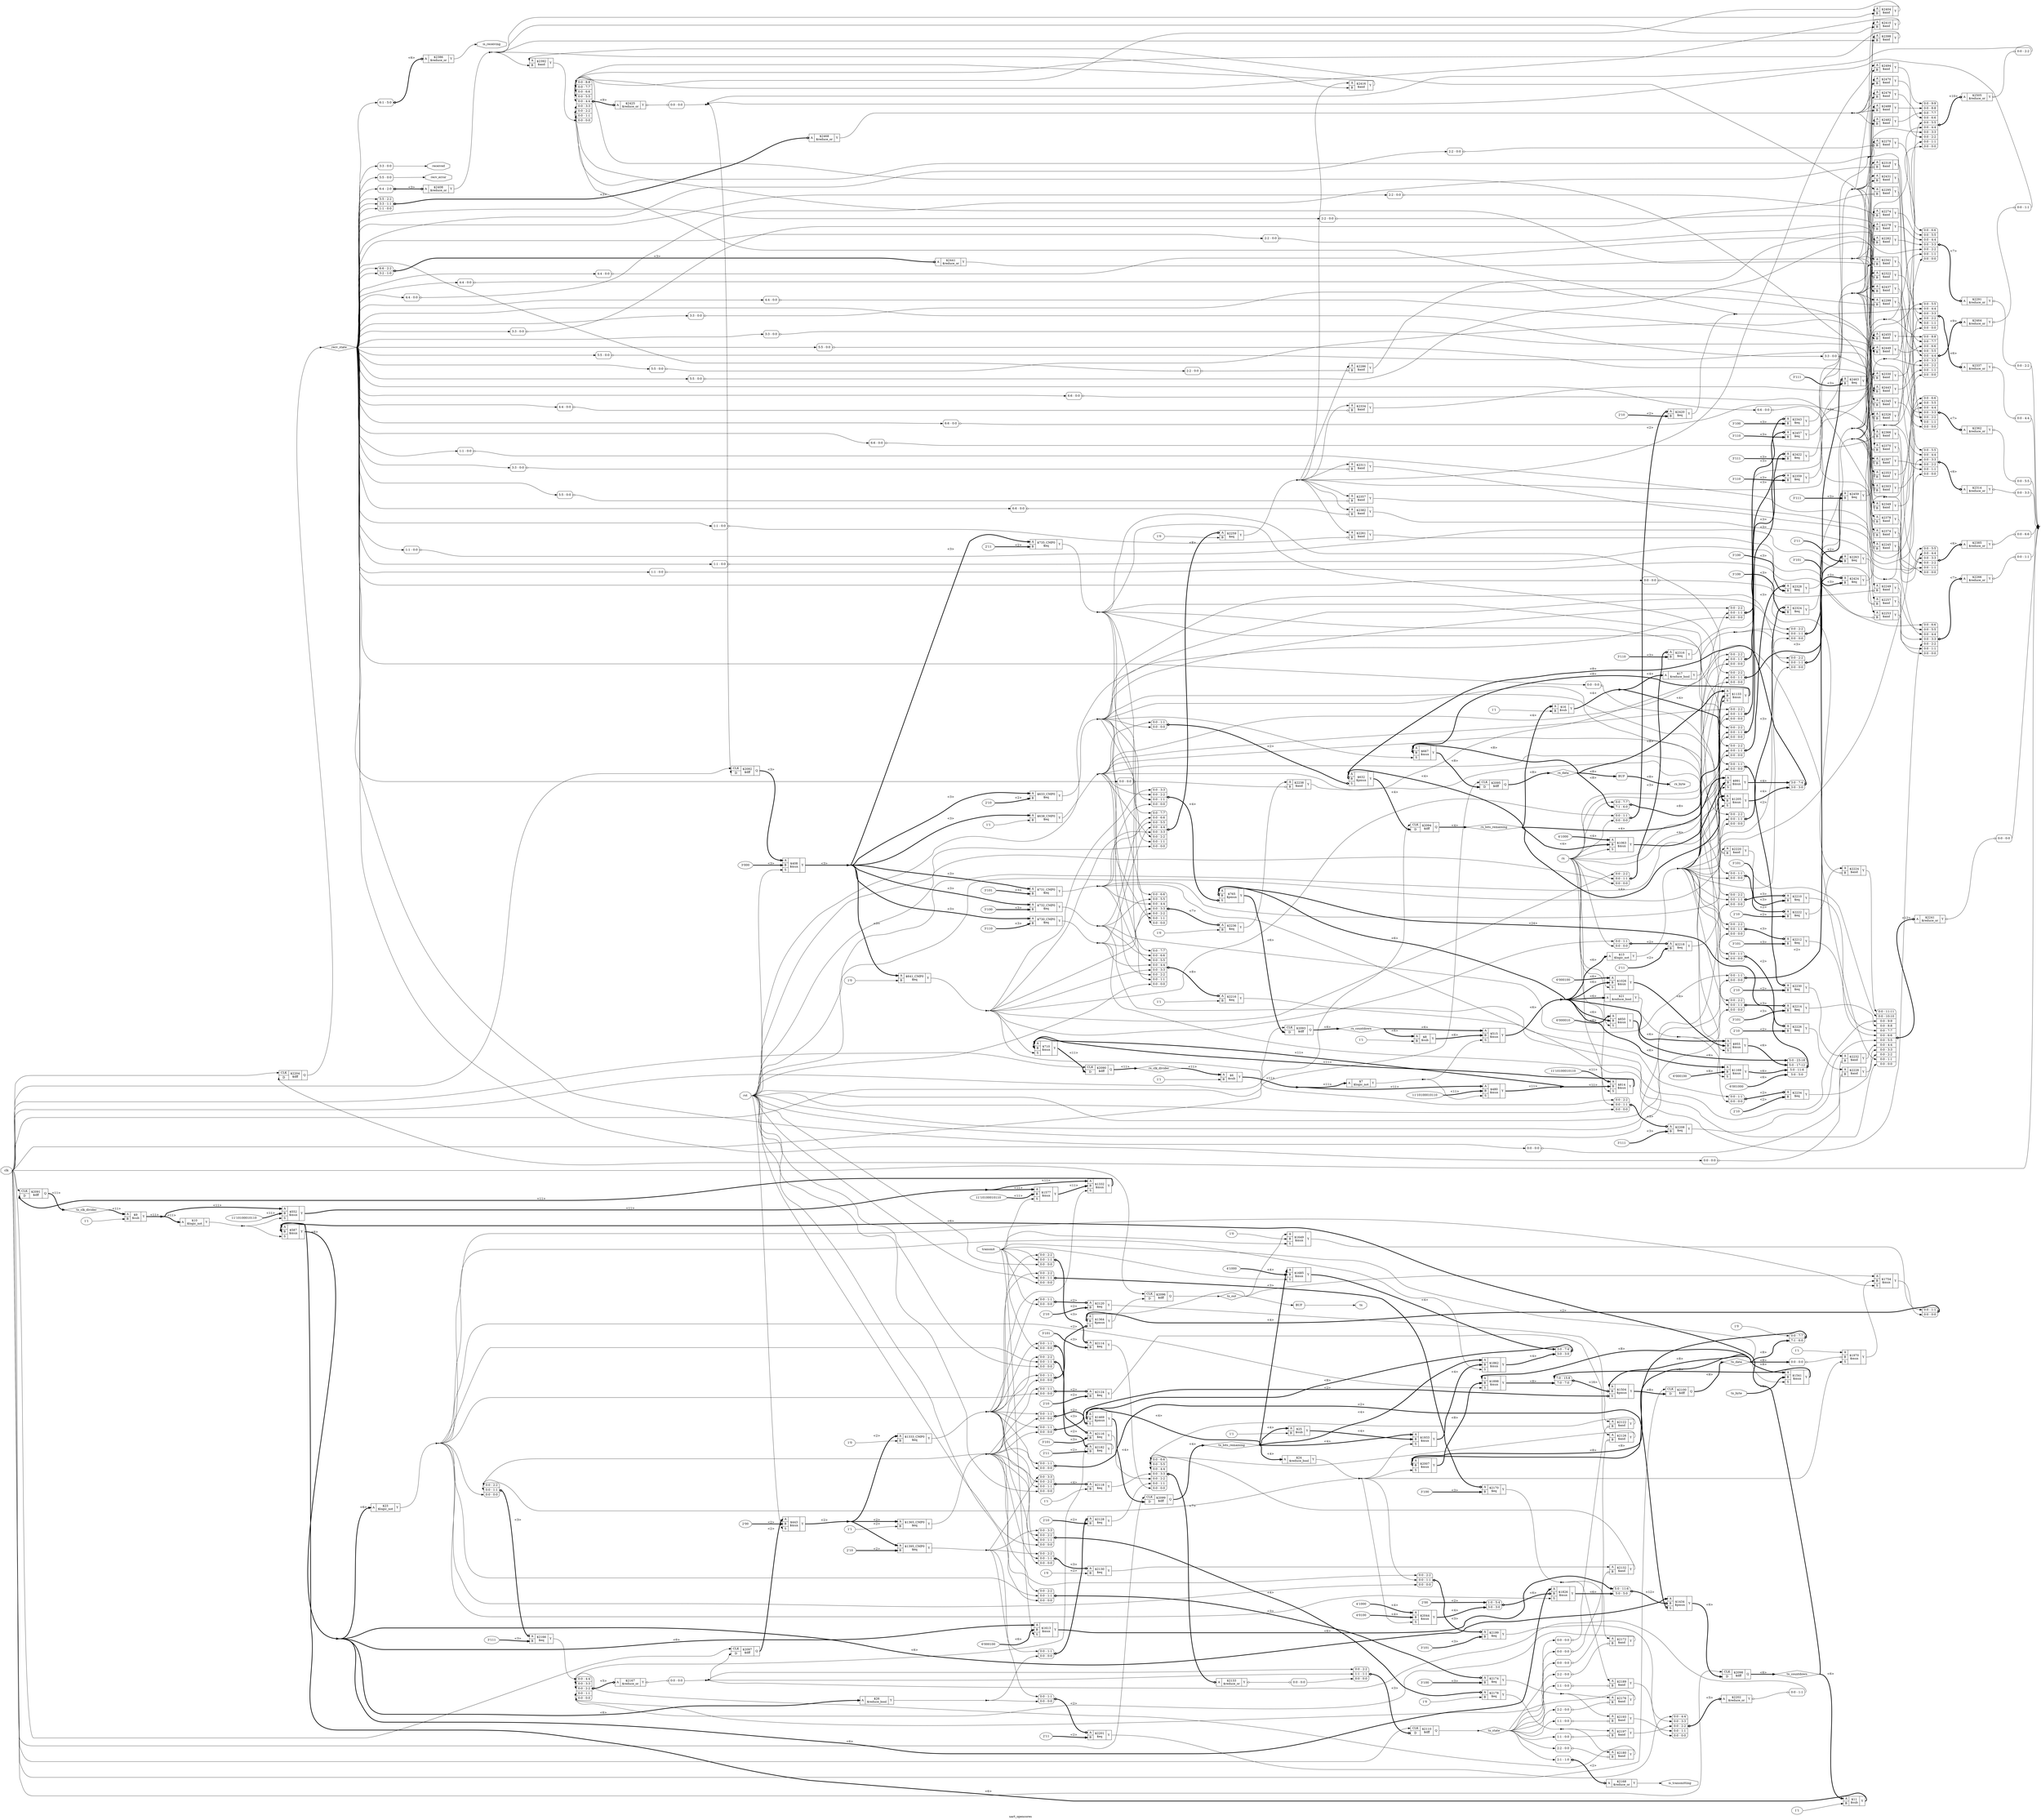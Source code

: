 digraph "uart_opencores" {
label="uart_opencores";
rankdir="LR";
remincross=true;
n2 [ shape=octagon, label="clk", color="black", fontcolor="black" ];
n3 [ shape=octagon, label="rst", color="black", fontcolor="black" ];
n4 [ shape=octagon, label="rx", color="black", fontcolor="black" ];
n5 [ shape=octagon, label="tx", color="black", fontcolor="black" ];
n6 [ shape=octagon, label="transmit", color="black", fontcolor="black" ];
n7 [ shape=octagon, label="tx_byte", color="black", fontcolor="black" ];
n8 [ shape=octagon, label="received", color="black", fontcolor="black" ];
n9 [ shape=octagon, label="rx_byte", color="black", fontcolor="black" ];
n10 [ shape=octagon, label="is_receiving", color="black", fontcolor="black" ];
n11 [ shape=octagon, label="is_transmitting", color="black", fontcolor="black" ];
n12 [ shape=octagon, label="recv_error", color="black", fontcolor="black" ];
n13 [ shape=diamond, label="rx_clk_divider", color="black", fontcolor="black" ];
n14 [ shape=diamond, label="tx_clk_divider", color="black", fontcolor="black" ];
n15 [ shape=diamond, label="rx_countdown", color="black", fontcolor="black" ];
n16 [ shape=diamond, label="rx_bits_remaining", color="black", fontcolor="black" ];
n17 [ shape=diamond, label="rx_data", color="black", fontcolor="black" ];
n18 [ shape=diamond, label="tx_out", color="black", fontcolor="black" ];
n20 [ shape=diamond, label="tx_countdown", color="black", fontcolor="black" ];
n21 [ shape=diamond, label="tx_bits_remaining", color="black", fontcolor="black" ];
n22 [ shape=diamond, label="tx_data", color="black", fontcolor="black" ];
n162 [ shape=diamond, label="recv_state", color="black", fontcolor="black" ];
n169 [ shape=diamond, label="tx_state", color="black", fontcolor="black" ];
v1 [ label="2'10" ];
c194 [ shape=record, label="{{<p191> A|<p192> B}|$2226\n$eq|{<p193> Y}}" ];
x0 [ shape=record, style=rounded, label="<s1> 0:0 - 1:1 |<s0> 0:0 - 0:0 " ];
x0:e -> c194:p191:w [arrowhead=odiamond, arrowtail=odiamond, dir=both, color="black", style="setlinewidth(3)", label="<2>"];
v3 [ label="1'0" ];
c195 [ shape=record, label="{{<p191> A|<p192> B}|$2259\n$eq|{<p193> Y}}" ];
x2 [ shape=record, style=rounded, label="<s7> 0:0 - 7:7 |<s6> 0:0 - 6:6 |<s5> 0:0 - 5:5 |<s4> 0:0 - 4:4 |<s3> 0:0 - 3:3 |<s2> 0:0 - 2:2 |<s1> 0:0 - 1:1 |<s0> 0:0 - 0:0 " ];
x2:e -> c195:p191:w [arrowhead=odiamond, arrowtail=odiamond, dir=both, color="black", style="setlinewidth(3)", label="<8>"];
v5 [ label="3'111" ];
c196 [ shape=record, label="{{<p191> A|<p192> B}|$2166\n$eq|{<p193> Y}}" ];
x4 [ shape=record, style=rounded, label="<s2> 0:0 - 2:2 |<s1> 0:0 - 1:1 |<s0> 0:0 - 0:0 " ];
x4:e -> c196:p191:w [arrowhead=odiamond, arrowtail=odiamond, dir=both, color="black", style="setlinewidth(3)", label="<3>"];
c197 [ shape=record, label="{{<p191> A|<p192> B}|$2257\n$and|{<p193> Y}}" ];
x6 [ shape=record, style=rounded, label="<s0> 1:1 - 0:0 " ];
x6:e -> c197:p192:w [arrowhead=odiamond, arrowtail=odiamond, dir=both, color="black", label=""];
c198 [ shape=record, label="{{<p191> A|<p192> B}|$2392\n$and|{<p193> Y}}" ];
c199 [ shape=record, label="{{<p191> A}|$2167\n$reduce_or|{<p193> Y}}" ];
x7 [ shape=record, style=rounded, label="<s4> 0:0 - 4:4 |<s3> 0:0 - 3:3 |<s2> 0:0 - 2:2 |<s1> 0:0 - 1:1 |<s0> 0:0 - 0:0 " ];
x7:e -> c199:p191:w [arrowhead=odiamond, arrowtail=odiamond, dir=both, color="black", style="setlinewidth(3)", label="<5>"];
x8 [ shape=record, style=rounded, label="<s0> 0:0 - 0:0 " ];
c199:p193:e -> x8:w [arrowhead=odiamond, arrowtail=odiamond, dir=both, color="black", label=""];
v9 [ label="1'1" ];
c200 [ shape=record, label="{{<p191> A|<p192> B}|$6\n$sub|{<p193> Y}}" ];
c201 [ shape=record, label="{{<p191> A}|$7\n$logic_not|{<p193> Y}}" ];
v10 [ label="1'1" ];
c202 [ shape=record, label="{{<p191> A|<p192> B}|$8\n$sub|{<p193> Y}}" ];
v11 [ label="1'1" ];
c203 [ shape=record, label="{{<p191> A|<p192> B}|$9\n$sub|{<p193> Y}}" ];
c204 [ shape=record, label="{{<p191> A}|$10\n$logic_not|{<p193> Y}}" ];
v12 [ label="1'1" ];
c205 [ shape=record, label="{{<p191> A|<p192> B}|$11\n$sub|{<p193> Y}}" ];
v14 [ label="3'100" ];
c206 [ shape=record, label="{{<p191> A|<p192> B}|$2343\n$eq|{<p193> Y}}" ];
x13 [ shape=record, style=rounded, label="<s2> 0:0 - 2:2 |<s1> 0:0 - 1:1 |<s0> 0:0 - 0:0 " ];
x13:e -> c206:p191:w [arrowhead=odiamond, arrowtail=odiamond, dir=both, color="black", style="setlinewidth(3)", label="<3>"];
c207 [ shape=record, label="{{<p191> A|<p192> B}|$2330\n$and|{<p193> Y}}" ];
x15 [ shape=record, style=rounded, label="<s0> 4:4 - 0:0 " ];
x15:e -> c207:p192:w [arrowhead=odiamond, arrowtail=odiamond, dir=both, color="black", label=""];
v17 [ label="3'100" ];
c208 [ shape=record, label="{{<p191> A|<p192> B}|$2328\n$eq|{<p193> Y}}" ];
x16 [ shape=record, style=rounded, label="<s2> 0:0 - 2:2 |<s1> 0:0 - 1:1 |<s0> 0:0 - 0:0 " ];
x16:e -> c208:p191:w [arrowhead=odiamond, arrowtail=odiamond, dir=both, color="black", style="setlinewidth(3)", label="<3>"];
c209 [ shape=record, label="{{<p191> A|<p192> B}|$2238\n$and|{<p193> Y}}" ];
x18 [ shape=record, style=rounded, label="<s0> 0:0 - 0:0 " ];
x18:e -> c209:p192:w [arrowhead=odiamond, arrowtail=odiamond, dir=both, color="black", label=""];
c210 [ shape=record, label="{{<p191> A}|$13\n$logic_not|{<p193> Y}}" ];
v20 [ label="3'110" ];
c211 [ shape=record, label="{{<p191> A|<p192> B}|$2316\n$eq|{<p193> Y}}" ];
x19 [ shape=record, style=rounded, label="<s2> 0:0 - 2:2 |<s1> 0:0 - 1:1 |<s0> 0:0 - 0:0 " ];
x19:e -> c211:p191:w [arrowhead=odiamond, arrowtail=odiamond, dir=both, color="black", style="setlinewidth(3)", label="<3>"];
v22 [ label="1'0" ];
c212 [ shape=record, label="{{<p191> A|<p192> B}|$2236\n$eq|{<p193> Y}}" ];
x21 [ shape=record, style=rounded, label="<s6> 0:0 - 6:6 |<s5> 0:0 - 5:5 |<s4> 0:0 - 4:4 |<s3> 0:0 - 3:3 |<s2> 0:0 - 2:2 |<s1> 0:0 - 1:1 |<s0> 0:0 - 0:0 " ];
x21:e -> c212:p191:w [arrowhead=odiamond, arrowtail=odiamond, dir=both, color="black", style="setlinewidth(3)", label="<7>"];
v23 [ label="1'1" ];
c213 [ shape=record, label="{{<p191> A|<p192> B}|$16\n$sub|{<p193> Y}}" ];
c214 [ shape=record, label="{{<p191> A}|$17\n$reduce_bool|{<p193> Y}}" ];
v25 [ label="2'10" ];
c215 [ shape=record, label="{{<p191> A|<p192> B}|$2234\n$eq|{<p193> Y}}" ];
x24 [ shape=record, style=rounded, label="<s1> 0:0 - 1:1 |<s0> 0:0 - 0:0 " ];
x24:e -> c215:p191:w [arrowhead=odiamond, arrowtail=odiamond, dir=both, color="black", style="setlinewidth(3)", label="<2>"];
c216 [ shape=record, label="{{<p191> A|<p192> B}|$2334\n$and|{<p193> Y}}" ];
x26 [ shape=record, style=rounded, label="<s0> 4:4 - 0:0 " ];
x26:e -> c216:p192:w [arrowhead=odiamond, arrowtail=odiamond, dir=both, color="black", label=""];
c217 [ shape=record, label="{{<p191> A}|$21\n$reduce_bool|{<p193> Y}}" ];
c218 [ shape=record, label="{{<p191> A|<p192> B}|$2253\n$and|{<p193> Y}}" ];
x27 [ shape=record, style=rounded, label="<s0> 1:1 - 0:0 " ];
x27:e -> c218:p192:w [arrowhead=odiamond, arrowtail=odiamond, dir=both, color="black", label=""];
c219 [ shape=record, label="{{<p191> A|<p192> B}|$2232\n$and|{<p193> Y}}" ];
x28 [ shape=record, style=rounded, label="<s0> 0:0 - 0:0 " ];
x28:e -> c219:p192:w [arrowhead=odiamond, arrowtail=odiamond, dir=both, color="black", label=""];
v30 [ label="3'100" ];
c220 [ shape=record, label="{{<p191> A|<p192> B}|$2324\n$eq|{<p193> Y}}" ];
x29 [ shape=record, style=rounded, label="<s2> 0:0 - 2:2 |<s1> 0:0 - 1:1 |<s0> 0:0 - 0:0 " ];
x29:e -> c220:p191:w [arrowhead=odiamond, arrowtail=odiamond, dir=both, color="black", style="setlinewidth(3)", label="<3>"];
c221 [ shape=record, label="{{<p191> A|<p192> B}|$2322\n$and|{<p193> Y}}" ];
x31 [ shape=record, style=rounded, label="<s0> 4:4 - 0:0 " ];
x31:e -> c221:p192:w [arrowhead=odiamond, arrowtail=odiamond, dir=both, color="black", label=""];
c222 [ shape=record, label="{{<p191> A|<p192> B}|$2228\n$and|{<p193> Y}}" ];
x32 [ shape=record, style=rounded, label="<s0> 0:0 - 0:0 " ];
x32:e -> c222:p192:w [arrowhead=odiamond, arrowtail=odiamond, dir=both, color="black", label=""];
c223 [ shape=record, label="{{<p191> A}|$23\n$logic_not|{<p193> Y}}" ];
c224 [ shape=record, label="{{<p191> A}|$24\n$reduce_bool|{<p193> Y}}" ];
v33 [ label="1'1" ];
c225 [ shape=record, label="{{<p191> A|<p192> B}|$25\n$sub|{<p193> Y}}" ];
c226 [ shape=record, label="{{<p191> A}|$26\n$reduce_bool|{<p193> Y}}" ];
v35 [ label="2'10" ];
c227 [ shape=record, label="{{<p191> A|<p192> B}|$2230\n$eq|{<p193> Y}}" ];
x34 [ shape=record, style=rounded, label="<s1> 0:0 - 1:1 |<s0> 0:0 - 0:0 " ];
x34:e -> c227:p191:w [arrowhead=odiamond, arrowtail=odiamond, dir=both, color="black", style="setlinewidth(3)", label="<2>"];
c228 [ shape=record, label="{{<p191> A|<p192> B}|$2318\n$and|{<p193> Y}}" ];
x36 [ shape=record, style=rounded, label="<s0> 4:4 - 0:0 " ];
x36:e -> c228:p192:w [arrowhead=odiamond, arrowtail=odiamond, dir=both, color="black", label=""];
c229 [ shape=record, label="{{<p191> A}|$2168\n$reduce_or|{<p193> Y}}" ];
x37 [ shape=record, style=rounded, label="<s0> 2:1 - 1:0 " ];
x37:e -> c229:p191:w [arrowhead=odiamond, arrowtail=odiamond, dir=both, color="black", style="setlinewidth(3)", label="<2>"];
v39 [ label="3'100" ];
c230 [ shape=record, label="{{<p191> A|<p192> B}|$2170\n$eq|{<p193> Y}}" ];
x38 [ shape=record, style=rounded, label="<s2> 0:0 - 2:2 |<s1> 0:0 - 1:1 |<s0> 0:0 - 0:0 " ];
x38:e -> c230:p191:w [arrowhead=odiamond, arrowtail=odiamond, dir=both, color="black", style="setlinewidth(3)", label="<3>"];
c231 [ shape=record, label="{{<p191> A|<p192> B}|$2311\n$and|{<p193> Y}}" ];
x40 [ shape=record, style=rounded, label="<s0> 3:3 - 0:0 " ];
x40:e -> c231:p192:w [arrowhead=odiamond, arrowtail=odiamond, dir=both, color="black", label=""];
c232 [ shape=record, label="{{<p191> A|<p192> B}|$2172\n$and|{<p193> Y}}" ];
x41 [ shape=record, style=rounded, label="<s0> 2:2 - 0:0 " ];
x41:e -> c232:p192:w [arrowhead=odiamond, arrowtail=odiamond, dir=both, color="black", label=""];
v42 [ label="3'000" ];
c234 [ shape=record, label="{{<p191> A|<p192> B|<p233> S}|$408\n$mux|{<p193> Y}}" ];
v43 [ label="2'00" ];
c235 [ shape=record, label="{{<p191> A|<p192> B|<p233> S}|$443\n$mux|{<p193> Y}}" ];
v45 [ label="3'110" ];
c236 [ shape=record, label="{{<p191> A|<p192> B}|$2457\n$eq|{<p193> Y}}" ];
x44 [ shape=record, style=rounded, label="<s2> 0:0 - 2:2 |<s1> 0:0 - 1:1 |<s0> 0:0 - 0:0 " ];
x44:e -> c236:p191:w [arrowhead=odiamond, arrowtail=odiamond, dir=both, color="black", style="setlinewidth(3)", label="<3>"];
v46 [ label="11'10100010110" ];
c237 [ shape=record, label="{{<p191> A|<p192> B|<p233> S}|$480\n$mux|{<p193> Y}}" ];
c238 [ shape=record, label="{{<p191> A|<p192> B}|$2326\n$and|{<p193> Y}}" ];
x47 [ shape=record, style=rounded, label="<s0> 4:4 - 0:0 " ];
x47:e -> c238:p192:w [arrowhead=odiamond, arrowtail=odiamond, dir=both, color="black", label=""];
c239 [ shape=record, label="{{<p191> A|<p192> B|<p233> S}|$515\n$mux|{<p193> Y}}" ];
v48 [ label="11'10100010110" ];
c240 [ shape=record, label="{{<p191> A|<p192> B|<p233> S}|$552\n$mux|{<p193> Y}}" ];
c241 [ shape=record, label="{{<p191> A|<p192> B}|$2307\n$and|{<p193> Y}}" ];
x49 [ shape=record, style=rounded, label="<s0> 3:3 - 0:0 " ];
x49:e -> c241:p192:w [arrowhead=odiamond, arrowtail=odiamond, dir=both, color="black", label=""];
c242 [ shape=record, label="{{<p191> A|<p192> B|<p233> S}|$587\n$mux|{<p193> Y}}" ];
v50 [ label="2'10" ];
c243 [ shape=record, label="{{<p191> A|<p192> B}|$633_CMP0\n$eq|{<p193> Y}}" ];
c244 [ shape=record, label="{{<p191> A}|$2408\n$reduce_or|{<p193> Y}}" ];
x51 [ shape=record, style=rounded, label="<s0> 6:4 - 2:0 " ];
x51:e -> c244:p191:w [arrowhead=odiamond, arrowtail=odiamond, dir=both, color="black", style="setlinewidth(3)", label="<3>"];
c245 [ shape=record, label="{{<p191> A|<p192> B|<p233> S}|$632\n$pmux|{<p193> Y}}" ];
x52 [ shape=record, style=rounded, label="<s1> 3:0 - 7:4 |<s0> 3:0 - 3:0 " ];
x52:e -> c245:p192:w [arrowhead=odiamond, arrowtail=odiamond, dir=both, color="black", style="setlinewidth(3)", label="<8>"];
x53 [ shape=record, style=rounded, label="<s1> 0:0 - 1:1 |<s0> 0:0 - 0:0 " ];
x53:e -> c245:p233:w [arrowhead=odiamond, arrowtail=odiamond, dir=both, color="black", style="setlinewidth(3)", label="<2>"];
v54 [ label="1'1" ];
c246 [ shape=record, label="{{<p191> A|<p192> B}|$638_CMP0\n$eq|{<p193> Y}}" ];
v55 [ label="1'0" ];
c247 [ shape=record, label="{{<p191> A|<p192> B}|$641_CMP0\n$eq|{<p193> Y}}" ];
c248 [ shape=record, label="{{<p191> A|<p192> B|<p233> S}|$667\n$mux|{<p193> Y}}" ];
c249 [ shape=record, label="{{<p191> A|<p192> B}|$2341\n$and|{<p193> Y}}" ];
x56 [ shape=record, style=rounded, label="<s0> 5:5 - 0:0 " ];
x56:e -> c249:p192:w [arrowhead=odiamond, arrowtail=odiamond, dir=both, color="black", label=""];
c250 [ shape=record, label="{{<p191> A}|$2441\n$reduce_or|{<p193> Y}}" ];
x57 [ shape=record, style=rounded, label="<s1> 6:6 - 2:2 |<s0> 3:2 - 1:0 " ];
x57:e -> c250:p191:w [arrowhead=odiamond, arrowtail=odiamond, dir=both, color="black", style="setlinewidth(3)", label="<3>"];
c251 [ shape=record, label="{{<p191> A|<p192> B|<p233> S}|$710\n$mux|{<p193> Y}}" ];
v58 [ label="3'110" ];
c252 [ shape=record, label="{{<p191> A|<p192> B}|$730_CMP0\n$eq|{<p193> Y}}" ];
v59 [ label="3'101" ];
c253 [ shape=record, label="{{<p191> A|<p192> B}|$731_CMP0\n$eq|{<p193> Y}}" ];
v60 [ label="3'100" ];
c254 [ shape=record, label="{{<p191> A|<p192> B}|$732_CMP0\n$eq|{<p193> Y}}" ];
v61 [ label="2'11" ];
c255 [ shape=record, label="{{<p191> A|<p192> B}|$735_CMP0\n$eq|{<p193> Y}}" ];
v63 [ label="6'001000" ];
c256 [ shape=record, label="{{<p191> A|<p192> B|<p233> S}|$765\n$pmux|{<p193> Y}}" ];
x62 [ shape=record, style=rounded, label="<s3> 5:0 - 23:18 |<s2> 5:0 - 17:12 |<s1> 5:0 - 11:6 |<s0> 5:0 - 5:0 " ];
x62:e -> c256:p192:w [arrowhead=odiamond, arrowtail=odiamond, dir=both, color="black", style="setlinewidth(3)", label="<24>"];
x64 [ shape=record, style=rounded, label="<s3> 0:0 - 3:3 |<s2> 0:0 - 2:2 |<s1> 0:0 - 1:1 |<s0> 0:0 - 0:0 " ];
x64:e -> c256:p233:w [arrowhead=odiamond, arrowtail=odiamond, dir=both, color="black", style="setlinewidth(3)", label="<4>"];
c257 [ shape=record, label="{{<p191> A|<p192> B}|$2349\n$and|{<p193> Y}}" ];
x65 [ shape=record, style=rounded, label="<s0> 5:5 - 0:0 " ];
x65:e -> c257:p192:w [arrowhead=odiamond, arrowtail=odiamond, dir=both, color="black", label=""];
c258 [ shape=record, label="{{<p191> A}|$2425\n$reduce_or|{<p193> Y}}" ];
x66 [ shape=record, style=rounded, label="<s8> 0:0 - 8:8 |<s7> 0:0 - 7:7 |<s6> 0:0 - 6:6 |<s5> 0:0 - 5:5 |<s4> 0:0 - 4:4 |<s3> 0:0 - 3:3 |<s2> 0:0 - 2:2 |<s1> 0:0 - 1:1 |<s0> 0:0 - 0:0 " ];
x66:e -> c258:p191:w [arrowhead=odiamond, arrowtail=odiamond, dir=both, color="black", style="setlinewidth(3)", label="<9>"];
x67 [ shape=record, style=rounded, label="<s0> 0:0 - 0:0 " ];
c258:p193:e -> x67:w [arrowhead=odiamond, arrowtail=odiamond, dir=both, color="black", label=""];
v69 [ label="3'110" ];
c259 [ shape=record, label="{{<p191> A|<p192> B}|$2359\n$eq|{<p193> Y}}" ];
x68 [ shape=record, style=rounded, label="<s2> 0:0 - 2:2 |<s1> 0:0 - 1:1 |<s0> 0:0 - 0:0 " ];
x68:e -> c259:p191:w [arrowhead=odiamond, arrowtail=odiamond, dir=both, color="black", style="setlinewidth(3)", label="<3>"];
v70 [ label="11'10100010110" ];
c260 [ shape=record, label="{{<p191> A|<p192> B|<p233> S}|$814\n$mux|{<p193> Y}}" ];
v72 [ label="3'111" ];
c261 [ shape=record, label="{{<p191> A|<p192> B}|$2422\n$eq|{<p193> Y}}" ];
x71 [ shape=record, style=rounded, label="<s2> 0:0 - 2:2 |<s1> 0:0 - 1:1 |<s0> 0:0 - 0:0 " ];
x71:e -> c261:p191:w [arrowhead=odiamond, arrowtail=odiamond, dir=both, color="black", style="setlinewidth(3)", label="<3>"];
v73 [ label="6'000010" ];
c262 [ shape=record, label="{{<p191> A|<p192> B|<p233> S}|$850\n$mux|{<p193> Y}}" ];
v75 [ label="3'100" ];
c263 [ shape=record, label="{{<p191> A|<p192> B}|$2174\n$eq|{<p193> Y}}" ];
x74 [ shape=record, style=rounded, label="<s2> 0:0 - 2:2 |<s1> 0:0 - 1:1 |<s0> 0:0 - 0:0 " ];
x74:e -> c263:p191:w [arrowhead=odiamond, arrowtail=odiamond, dir=both, color="black", style="setlinewidth(3)", label="<3>"];
v77 [ label="3'111" ];
c264 [ shape=record, label="{{<p191> A|<p192> B}|$2459\n$eq|{<p193> Y}}" ];
x76 [ shape=record, style=rounded, label="<s2> 0:0 - 2:2 |<s1> 0:0 - 1:1 |<s0> 0:0 - 0:0 " ];
x76:e -> c264:p191:w [arrowhead=odiamond, arrowtail=odiamond, dir=both, color="black", style="setlinewidth(3)", label="<3>"];
c265 [ shape=record, label="{{<p191> A|<p192> B}|$2249\n$and|{<p193> Y}}" ];
x78 [ shape=record, style=rounded, label="<s0> 1:1 - 0:0 " ];
x78:e -> c265:p192:w [arrowhead=odiamond, arrowtail=odiamond, dir=both, color="black", label=""];
v80 [ label="2'10" ];
c266 [ shape=record, label="{{<p191> A|<p192> B}|$2420\n$eq|{<p193> Y}}" ];
x79 [ shape=record, style=rounded, label="<s1> 0:0 - 1:1 |<s0> 0:0 - 0:0 " ];
x79:e -> c266:p191:w [arrowhead=odiamond, arrowtail=odiamond, dir=both, color="black", style="setlinewidth(3)", label="<2>"];
c267 [ shape=record, label="{{<p191> A}|$2468\n$reduce_or|{<p193> Y}}" ];
x81 [ shape=record, style=rounded, label="<s2> 5:5 - 2:2 |<s1> 3:3 - 1:1 |<s0> 1:1 - 0:0 " ];
x81:e -> c267:p191:w [arrowhead=odiamond, arrowtail=odiamond, dir=both, color="black", style="setlinewidth(3)", label="<3>"];
c268 [ shape=record, label="{{<p191> A|<p192> B}|$2176\n$and|{<p193> Y}}" ];
x82 [ shape=record, style=rounded, label="<s0> 2:2 - 0:0 " ];
x82:e -> c268:p192:w [arrowhead=odiamond, arrowtail=odiamond, dir=both, color="black", label=""];
c269 [ shape=record, label="{{<p191> A|<p192> B|<p233> S}|$955\n$mux|{<p193> Y}}" ];
c270 [ shape=record, label="{{<p191> A}|$2337\n$reduce_or|{<p193> Y}}" ];
x83 [ shape=record, style=rounded, label="<s5> 0:0 - 5:5 |<s4> 0:0 - 4:4 |<s3> 0:0 - 3:3 |<s2> 0:0 - 2:2 |<s1> 0:0 - 1:1 |<s0> 0:0 - 0:0 " ];
x83:e -> c270:p191:w [arrowhead=odiamond, arrowtail=odiamond, dir=both, color="black", style="setlinewidth(3)", label="<6>"];
x84 [ shape=record, style=rounded, label="<s0> 0:0 - 4:4 " ];
c270:p193:e -> x84:w [arrowhead=odiamond, arrowtail=odiamond, dir=both, color="black", label=""];
c271 [ shape=record, label="{{<p191> A|<p192> B}|$2345\n$and|{<p193> Y}}" ];
x85 [ shape=record, style=rounded, label="<s0> 5:5 - 0:0 " ];
x85:e -> c271:p192:w [arrowhead=odiamond, arrowtail=odiamond, dir=both, color="black", label=""];
c272 [ shape=record, label="{{<p191> A|<p192> B|<p233> S}|$991\n$mux|{<p193> Y}}" ];
c273 [ shape=record, label="{{<p191> A|<p192> B}|$2455\n$and|{<p193> Y}}" ];
v87 [ label="1'0" ];
c274 [ shape=record, label="{{<p191> A|<p192> B}|$2178\n$eq|{<p193> Y}}" ];
x86 [ shape=record, style=rounded, label="<s3> 0:0 - 3:3 |<s2> 0:0 - 2:2 |<s1> 0:0 - 1:1 |<s0> 0:0 - 0:0 " ];
x86:e -> c274:p191:w [arrowhead=odiamond, arrowtail=odiamond, dir=both, color="black", style="setlinewidth(3)", label="<4>"];
v88 [ label="6'000100" ];
c275 [ shape=record, label="{{<p191> A|<p192> B|<p233> S}|$1026\n$mux|{<p193> Y}}" ];
c276 [ shape=record, label="{{<p191> A|<p192> B}|$2431\n$and|{<p193> Y}}" ];
c277 [ shape=record, label="{{<p191> A|<p192> B}|$2357\n$and|{<p193> Y}}" ];
x89 [ shape=record, style=rounded, label="<s0> 5:5 - 0:0 " ];
x89:e -> c277:p192:w [arrowhead=odiamond, arrowtail=odiamond, dir=both, color="black", label=""];
c278 [ shape=record, label="{{<p191> A|<p192> B}|$2180\n$and|{<p193> Y}}" ];
x90 [ shape=record, style=rounded, label="<s0> 2:2 - 0:0 " ];
x90:e -> c278:p192:w [arrowhead=odiamond, arrowtail=odiamond, dir=both, color="black", label=""];
c279 [ shape=record, label="{{<p191> A}|$2386\n$reduce_or|{<p193> Y}}" ];
x91 [ shape=record, style=rounded, label="<s0> 6:1 - 5:0 " ];
x91:e -> c279:p191:w [arrowhead=odiamond, arrowtail=odiamond, dir=both, color="black", style="setlinewidth(3)", label="<6>"];
v92 [ label="4'1000" ];
c280 [ shape=record, label="{{<p191> A|<p192> B|<p233> S}|$1063\n$mux|{<p193> Y}}" ];
c281 [ shape=record, label="{{<p191> A}|$2362\n$reduce_or|{<p193> Y}}" ];
x93 [ shape=record, style=rounded, label="<s6> 0:0 - 6:6 |<s5> 0:0 - 5:5 |<s4> 0:0 - 4:4 |<s3> 0:0 - 3:3 |<s2> 0:0 - 2:2 |<s1> 0:0 - 1:1 |<s0> 0:0 - 0:0 " ];
x93:e -> c281:p191:w [arrowhead=odiamond, arrowtail=odiamond, dir=both, color="black", style="setlinewidth(3)", label="<7>"];
x94 [ shape=record, style=rounded, label="<s0> 0:0 - 5:5 " ];
c281:p193:e -> x94:w [arrowhead=odiamond, arrowtail=odiamond, dir=both, color="black", label=""];
v96 [ label="2'11" ];
c282 [ shape=record, label="{{<p191> A|<p192> B}|$2182\n$eq|{<p193> Y}}" ];
x95 [ shape=record, style=rounded, label="<s1> 0:0 - 1:1 |<s0> 0:0 - 0:0 " ];
x95:e -> c282:p191:w [arrowhead=odiamond, arrowtail=odiamond, dir=both, color="black", style="setlinewidth(3)", label="<2>"];
c283 [ shape=record, label="{{<p191> A|<p192> B}|$2404\n$and|{<p193> Y}}" ];
v98 [ label="3'101" ];
c284 [ shape=record, label="{{<p191> A|<p192> B}|$2424\n$eq|{<p193> Y}}" ];
x97 [ shape=record, style=rounded, label="<s2> 0:0 - 2:2 |<s1> 0:0 - 1:1 |<s0> 0:0 - 0:0 " ];
x97:e -> c284:p191:w [arrowhead=odiamond, arrowtail=odiamond, dir=both, color="black", style="setlinewidth(3)", label="<3>"];
c285 [ shape=record, label="{{<p191> A|<p192> B}|$2470\n$and|{<p193> Y}}" ];
c286 [ shape=record, label="{{<p191> A|<p192> B}|$2398\n$and|{<p193> Y}}" ];
c287 [ shape=record, label="{{<p191> A|<p192> B|<p233> S}|$1133\n$mux|{<p193> Y}}" ];
x99 [ shape=record, style=rounded, label="<s1> 0:0 - 7:7 |<s0> 7:1 - 6:0 " ];
x99:e -> c287:p192:w [arrowhead=odiamond, arrowtail=odiamond, dir=both, color="black", style="setlinewidth(3)", label="<8>"];
c288 [ shape=record, label="{{<p191> A|<p192> B}|$2443\n$and|{<p193> Y}}" ];
v100 [ label="6'000100" ];
c289 [ shape=record, label="{{<p191> A|<p192> B|<p233> S}|$1169\n$mux|{<p193> Y}}" ];
c290 [ shape=record, label="{{<p191> A|<p192> B}|$2437\n$and|{<p193> Y}}" ];
c291 [ shape=record, label="{{<p191> A|<p192> B}|$2366\n$and|{<p193> Y}}" ];
x101 [ shape=record, style=rounded, label="<s0> 6:6 - 0:0 " ];
x101:e -> c291:p192:w [arrowhead=odiamond, arrowtail=odiamond, dir=both, color="black", label=""];
c292 [ shape=record, label="{{<p191> A|<p192> B}|$2370\n$and|{<p193> Y}}" ];
x102 [ shape=record, style=rounded, label="<s0> 6:6 - 0:0 " ];
x102:e -> c292:p192:w [arrowhead=odiamond, arrowtail=odiamond, dir=both, color="black", label=""];
c293 [ shape=record, label="{{<p191> A|<p192> B|<p233> S}|$1205\n$mux|{<p193> Y}}" ];
c294 [ shape=record, label="{{<p191> A|<p192> B}|$2449\n$and|{<p193> Y}}" ];
c295 [ shape=record, label="{{<p191> A}|$2464\n$reduce_or|{<p193> Y}}" ];
x103 [ shape=record, style=rounded, label="<s8> 0:0 - 8:8 |<s7> 0:0 - 7:7 |<s6> 0:0 - 6:6 |<s5> 0:0 - 5:5 |<s4> 0:0 - 4:4 |<s3> 0:0 - 3:3 |<s2> 0:0 - 2:2 |<s1> 0:0 - 1:1 |<s0> 0:0 - 0:0 " ];
x103:e -> c295:p191:w [arrowhead=odiamond, arrowtail=odiamond, dir=both, color="black", style="setlinewidth(3)", label="<9>"];
x104 [ shape=record, style=rounded, label="<s0> 0:0 - 1:1 " ];
c295:p193:e -> x104:w [arrowhead=odiamond, arrowtail=odiamond, dir=both, color="black", label=""];
v106 [ label="3'111" ];
c296 [ shape=record, label="{{<p191> A|<p192> B}|$2463\n$eq|{<p193> Y}}" ];
x105 [ shape=record, style=rounded, label="<s2> 0:0 - 2:2 |<s1> 0:0 - 1:1 |<s0> 0:0 - 0:0 " ];
x105:e -> c296:p191:w [arrowhead=odiamond, arrowtail=odiamond, dir=both, color="black", style="setlinewidth(3)", label="<3>"];
c297 [ shape=record, label="{{<p191> A|<p192> B}|$2189\n$and|{<p193> Y}}" ];
x107 [ shape=record, style=rounded, label="<s0> 1:1 - 0:0 " ];
x107:e -> c297:p192:w [arrowhead=odiamond, arrowtail=odiamond, dir=both, color="black", label=""];
c298 [ shape=record, label="{{<p191> A|<p192> B}|$2410\n$and|{<p193> Y}}" ];
v108 [ label="1'0" ];
c299 [ shape=record, label="{{<p191> A|<p192> B}|$1333_CMP0\n$eq|{<p193> Y}}" ];
c300 [ shape=record, label="{{<p191> A|<p192> B|<p233> S}|$1332\n$mux|{<p193> Y}}" ];
v109 [ label="1'1" ];
c301 [ shape=record, label="{{<p191> A|<p192> B}|$1365_CMP0\n$eq|{<p193> Y}}" ];
c302 [ shape=record, label="{{<p191> A|<p192> B|<p233> S}|$1364\n$pmux|{<p193> Y}}" ];
x110 [ shape=record, style=rounded, label="<s1> 0:0 - 1:1 |<s0> 0:0 - 0:0 " ];
x110:e -> c302:p192:w [arrowhead=odiamond, arrowtail=odiamond, dir=both, color="black", style="setlinewidth(3)", label="<2>"];
x111 [ shape=record, style=rounded, label="<s1> 0:0 - 1:1 |<s0> 0:0 - 0:0 " ];
x111:e -> c302:p233:w [arrowhead=odiamond, arrowtail=odiamond, dir=both, color="black", style="setlinewidth(3)", label="<2>"];
c303 [ shape=record, label="{{<p191> A}|$2385\n$reduce_or|{<p193> Y}}" ];
x112 [ shape=record, style=rounded, label="<s5> 0:0 - 5:5 |<s4> 0:0 - 4:4 |<s3> 0:0 - 3:3 |<s2> 0:0 - 2:2 |<s1> 0:0 - 1:1 |<s0> 0:0 - 0:0 " ];
x112:e -> c303:p191:w [arrowhead=odiamond, arrowtail=odiamond, dir=both, color="black", style="setlinewidth(3)", label="<6>"];
x113 [ shape=record, style=rounded, label="<s0> 0:0 - 6:6 " ];
c303:p193:e -> x113:w [arrowhead=odiamond, arrowtail=odiamond, dir=both, color="black", label=""];
v114 [ label="2'10" ];
c304 [ shape=record, label="{{<p191> A|<p192> B}|$1395_CMP0\n$eq|{<p193> Y}}" ];
c305 [ shape=record, label="{{<p191> A|<p192> B}|$2245\n$and|{<p193> Y}}" ];
x115 [ shape=record, style=rounded, label="<s0> 1:1 - 0:0 " ];
x115:e -> c305:p192:w [arrowhead=odiamond, arrowtail=odiamond, dir=both, color="black", label=""];
c306 [ shape=record, label="{{<p191> A|<p192> B}|$2353\n$and|{<p193> Y}}" ];
x116 [ shape=record, style=rounded, label="<s0> 5:5 - 0:0 " ];
x116:e -> c306:p192:w [arrowhead=odiamond, arrowtail=odiamond, dir=both, color="black", label=""];
c307 [ shape=record, label="{{<p191> A|<p192> B|<p233> S}|$1434\n$pmux|{<p193> Y}}" ];
x117 [ shape=record, style=rounded, label="<s1> 5:0 - 11:6 |<s0> 5:0 - 5:0 " ];
x117:e -> c307:p192:w [arrowhead=odiamond, arrowtail=odiamond, dir=both, color="black", style="setlinewidth(3)", label="<12>"];
x118 [ shape=record, style=rounded, label="<s1> 0:0 - 1:1 |<s0> 0:0 - 0:0 " ];
x118:e -> c307:p233:w [arrowhead=odiamond, arrowtail=odiamond, dir=both, color="black", style="setlinewidth(3)", label="<2>"];
c308 [ shape=record, label="{{<p191> A|<p192> B|<p233> S}|$1469\n$pmux|{<p193> Y}}" ];
x119 [ shape=record, style=rounded, label="<s1> 3:0 - 7:4 |<s0> 3:0 - 3:0 " ];
x119:e -> c308:p192:w [arrowhead=odiamond, arrowtail=odiamond, dir=both, color="black", style="setlinewidth(3)", label="<8>"];
x120 [ shape=record, style=rounded, label="<s1> 0:0 - 1:1 |<s0> 0:0 - 0:0 " ];
x120:e -> c308:p233:w [arrowhead=odiamond, arrowtail=odiamond, dir=both, color="black", style="setlinewidth(3)", label="<2>"];
c309 [ shape=record, label="{{<p191> A|<p192> B|<p233> S}|$1504\n$pmux|{<p193> Y}}" ];
x121 [ shape=record, style=rounded, label="<s1> 7:0 - 15:8 |<s0> 7:0 - 7:0 " ];
x121:e -> c309:p192:w [arrowhead=odiamond, arrowtail=odiamond, dir=both, color="black", style="setlinewidth(3)", label="<16>"];
x122 [ shape=record, style=rounded, label="<s1> 0:0 - 1:1 |<s0> 0:0 - 0:0 " ];
x122:e -> c309:p233:w [arrowhead=odiamond, arrowtail=odiamond, dir=both, color="black", style="setlinewidth(3)", label="<2>"];
c310 [ shape=record, label="{{<p191> A|<p192> B|<p233> S}|$1541\n$mux|{<p193> Y}}" ];
c311 [ shape=record, label="{{<p191> A|<p192> B}|$2382\n$and|{<p193> Y}}" ];
x123 [ shape=record, style=rounded, label="<s0> 6:6 - 0:0 " ];
x123:e -> c311:p192:w [arrowhead=odiamond, arrowtail=odiamond, dir=both, color="black", label=""];
v124 [ label="11'10100010110" ];
c312 [ shape=record, label="{{<p191> A|<p192> B|<p233> S}|$1577\n$mux|{<p193> Y}}" ];
c313 [ shape=record, label="{{<p191> A|<p192> B}|$2374\n$and|{<p193> Y}}" ];
x125 [ shape=record, style=rounded, label="<s0> 6:6 - 0:0 " ];
x125:e -> c313:p192:w [arrowhead=odiamond, arrowtail=odiamond, dir=both, color="black", label=""];
v126 [ label="6'000100" ];
c314 [ shape=record, label="{{<p191> A|<p192> B|<p233> S}|$1613\n$mux|{<p193> Y}}" ];
c315 [ shape=record, label="{{<p191> A|<p192> B}|$2416\n$and|{<p193> Y}}" ];
v127 [ label="1'0" ];
c316 [ shape=record, label="{{<p191> A|<p192> B|<p233> S}|$1649\n$mux|{<p193> Y}}" ];
c317 [ shape=record, label="{{<p191> A|<p192> B}|$2378\n$and|{<p193> Y}}" ];
x128 [ shape=record, style=rounded, label="<s0> 6:6 - 0:0 " ];
x128:e -> c317:p192:w [arrowhead=odiamond, arrowtail=odiamond, dir=both, color="black", label=""];
c318 [ shape=record, label="{{<p191> A|<p192> B}|$2193\n$and|{<p193> Y}}" ];
x129 [ shape=record, style=rounded, label="<s0> 1:1 - 0:0 " ];
x129:e -> c318:p192:w [arrowhead=odiamond, arrowtail=odiamond, dir=both, color="black", label=""];
v130 [ label="4'1000" ];
c319 [ shape=record, label="{{<p191> A|<p192> B|<p233> S}|$1685\n$mux|{<p193> Y}}" ];
c320 [ shape=record, label="{{<p191> A|<p192> B}|$2303\n$and|{<p193> Y}}" ];
x131 [ shape=record, style=rounded, label="<s0> 3:3 - 0:0 " ];
x131:e -> c320:p192:w [arrowhead=odiamond, arrowtail=odiamond, dir=both, color="black", label=""];
c321 [ shape=record, label="{{<p191> A|<p192> B}|$2299\n$and|{<p193> Y}}" ];
x132 [ shape=record, style=rounded, label="<s0> 3:3 - 0:0 " ];
x132:e -> c321:p192:w [arrowhead=odiamond, arrowtail=odiamond, dir=both, color="black", label=""];
c322 [ shape=record, label="{{<p191> A|<p192> B|<p233> S}|$1754\n$mux|{<p193> Y}}" ];
c323 [ shape=record, label="{{<p191> A|<p192> B}|$2295\n$and|{<p193> Y}}" ];
x133 [ shape=record, style=rounded, label="<s0> 3:3 - 0:0 " ];
x133:e -> c323:p192:w [arrowhead=odiamond, arrowtail=odiamond, dir=both, color="black", label=""];
c324 [ shape=record, label="{{<p191> A}|$2291\n$reduce_or|{<p193> Y}}" ];
x134 [ shape=record, style=rounded, label="<s6> 0:0 - 6:6 |<s5> 0:0 - 5:5 |<s4> 0:0 - 4:4 |<s3> 0:0 - 3:3 |<s2> 0:0 - 2:2 |<s1> 0:0 - 1:1 |<s0> 0:0 - 0:0 " ];
x134:e -> c324:p191:w [arrowhead=odiamond, arrowtail=odiamond, dir=both, color="black", style="setlinewidth(3)", label="<7>"];
x135 [ shape=record, style=rounded, label="<s0> 0:0 - 2:2 " ];
c324:p193:e -> x135:w [arrowhead=odiamond, arrowtail=odiamond, dir=both, color="black", label=""];
c325 [ shape=record, label="{{<p191> A|<p192> B}|$2197\n$and|{<p193> Y}}" ];
x136 [ shape=record, style=rounded, label="<s0> 1:1 - 0:0 " ];
x136:e -> c325:p192:w [arrowhead=odiamond, arrowtail=odiamond, dir=both, color="black", label=""];
c326 [ shape=record, label="{{<p191> A|<p192> B}|$2286\n$and|{<p193> Y}}" ];
x137 [ shape=record, style=rounded, label="<s0> 2:2 - 0:0 " ];
x137:e -> c326:p192:w [arrowhead=odiamond, arrowtail=odiamond, dir=both, color="black", label=""];
v139 [ label="2'00" ];
c327 [ shape=record, label="{{<p191> A|<p192> B|<p233> S}|$1826\n$mux|{<p193> Y}}" ];
x138 [ shape=record, style=rounded, label="<s1> 1:0 - 5:4 |<s0> 3:0 - 3:0 " ];
x138:e -> c327:p192:w [arrowhead=odiamond, arrowtail=odiamond, dir=both, color="black", style="setlinewidth(3)", label="<6>"];
c328 [ shape=record, label="{{<p191> A|<p192> B}|$2282\n$and|{<p193> Y}}" ];
x140 [ shape=record, style=rounded, label="<s0> 2:2 - 0:0 " ];
x140:e -> c328:p192:w [arrowhead=odiamond, arrowtail=odiamond, dir=both, color="black", label=""];
c329 [ shape=record, label="{{<p191> A|<p192> B|<p233> S}|$1862\n$mux|{<p193> Y}}" ];
c330 [ shape=record, label="{{<p191> A|<p192> B}|$2278\n$and|{<p193> Y}}" ];
x141 [ shape=record, style=rounded, label="<s0> 2:2 - 0:0 " ];
x141:e -> c330:p192:w [arrowhead=odiamond, arrowtail=odiamond, dir=both, color="black", label=""];
c334 [ shape=record, label="{{<p331> CLK|<p332> D}|$2204\n$dff|{<p333> Q}}" ];
c335 [ shape=record, label="{{<p191> A|<p192> B}|$2274\n$and|{<p193> Y}}" ];
x142 [ shape=record, style=rounded, label="<s0> 2:2 - 0:0 " ];
x142:e -> c335:p192:w [arrowhead=odiamond, arrowtail=odiamond, dir=both, color="black", label=""];
c336 [ shape=record, label="{{<p191> A|<p192> B|<p233> S}|$1898\n$mux|{<p193> Y}}" ];
v144 [ label="3'101" ];
c337 [ shape=record, label="{{<p191> A|<p192> B}|$2199\n$eq|{<p193> Y}}" ];
x143 [ shape=record, style=rounded, label="<s2> 0:0 - 2:2 |<s1> 0:0 - 1:1 |<s0> 0:0 - 0:0 " ];
x143:e -> c337:p191:w [arrowhead=odiamond, arrowtail=odiamond, dir=both, color="black", style="setlinewidth(3)", label="<3>"];
c338 [ shape=record, label="{{<p191> A|<p192> B|<p233> S}|$1933\n$mux|{<p193> Y}}" ];
c339 [ shape=record, label="{{<p191> A|<p192> B}|$2270\n$and|{<p193> Y}}" ];
x145 [ shape=record, style=rounded, label="<s0> 2:2 - 0:0 " ];
x145:e -> c339:p192:w [arrowhead=odiamond, arrowtail=odiamond, dir=both, color="black", label=""];
c340 [ shape=record, label="{{<p191> A}|$2314\n$reduce_or|{<p193> Y}}" ];
x146 [ shape=record, style=rounded, label="<s5> 0:0 - 5:5 |<s4> 0:0 - 4:4 |<s3> 0:0 - 3:3 |<s2> 0:0 - 2:2 |<s1> 0:0 - 1:1 |<s0> 0:0 - 0:0 " ];
x146:e -> c340:p191:w [arrowhead=odiamond, arrowtail=odiamond, dir=both, color="black", style="setlinewidth(3)", label="<6>"];
x147 [ shape=record, style=rounded, label="<s0> 0:0 - 3:3 " ];
c340:p193:e -> x147:w [arrowhead=odiamond, arrowtail=odiamond, dir=both, color="black", label=""];
c341 [ shape=record, label="{{<p191> A}|$2202\n$reduce_or|{<p193> Y}}" ];
x148 [ shape=record, style=rounded, label="<s4> 0:0 - 4:4 |<s3> 0:0 - 3:3 |<s2> 0:0 - 2:2 |<s1> 0:0 - 1:1 |<s0> 0:0 - 0:0 " ];
x148:e -> c341:p191:w [arrowhead=odiamond, arrowtail=odiamond, dir=both, color="black", style="setlinewidth(3)", label="<5>"];
x149 [ shape=record, style=rounded, label="<s0> 0:0 - 1:1 " ];
c341:p193:e -> x149:w [arrowhead=odiamond, arrowtail=odiamond, dir=both, color="black", label=""];
v151 [ label="2'11" ];
c342 [ shape=record, label="{{<p191> A|<p192> B}|$2263\n$eq|{<p193> Y}}" ];
x150 [ shape=record, style=rounded, label="<s1> 0:0 - 1:1 |<s0> 0:0 - 0:0 " ];
x150:e -> c342:p191:w [arrowhead=odiamond, arrowtail=odiamond, dir=both, color="black", style="setlinewidth(3)", label="<2>"];
v152 [ label="1'1" ];
c343 [ shape=record, label="{{<p191> A|<p192> B|<p233> S}|$1970\n$mux|{<p193> Y}}" ];
x153 [ shape=record, style=rounded, label="<s0> 0:0 - 0:0 " ];
x153:e -> c343:p192:w [arrowhead=odiamond, arrowtail=odiamond, dir=both, color="black", label=""];
c344 [ shape=record, label="{{<p191> A|<p192> B}|$2261\n$and|{<p193> Y}}" ];
x154 [ shape=record, style=rounded, label="<s0> 1:1 - 0:0 " ];
x154:e -> c344:p192:w [arrowhead=odiamond, arrowtail=odiamond, dir=both, color="black", label=""];
c345 [ shape=record, label="{{<p191> A|<p192> B}|$2224\n$and|{<p193> Y}}" ];
x155 [ shape=record, style=rounded, label="<s0> 0:0 - 0:0 " ];
x155:e -> c345:p192:w [arrowhead=odiamond, arrowtail=odiamond, dir=both, color="black", label=""];
v157 [ label="2'11" ];
c346 [ shape=record, label="{{<p191> A|<p192> B}|$2201\n$eq|{<p193> Y}}" ];
x156 [ shape=record, style=rounded, label="<s1> 0:0 - 1:1 |<s0> 0:0 - 0:0 " ];
x156:e -> c346:p191:w [arrowhead=odiamond, arrowtail=odiamond, dir=both, color="black", style="setlinewidth(3)", label="<2>"];
v159 [ label="1'0" ];
c347 [ shape=record, label="{{<p191> A|<p192> B|<p233> S}|$2007\n$mux|{<p193> Y}}" ];
x158 [ shape=record, style=rounded, label="<s1> 0:0 - 7:7 |<s0> 7:1 - 6:0 " ];
x158:e -> c347:p192:w [arrowhead=odiamond, arrowtail=odiamond, dir=both, color="black", style="setlinewidth(3)", label="<8>"];
c348 [ shape=record, label="{{<p191> A}|$2241\n$reduce_or|{<p193> Y}}" ];
x160 [ shape=record, style=rounded, label="<s11> 0:0 - 11:11 |<s10> 0:0 - 10:10 |<s9> 0:0 - 9:9 |<s8> 0:0 - 8:8 |<s7> 0:0 - 7:7 |<s6> 0:0 - 6:6 |<s5> 0:0 - 5:5 |<s4> 0:0 - 4:4 |<s3> 0:0 - 3:3 |<s2> 0:0 - 2:2 |<s1> 0:0 - 1:1 |<s0> 0:0 - 0:0 " ];
x160:e -> c348:p191:w [arrowhead=odiamond, arrowtail=odiamond, dir=both, color="black", style="setlinewidth(3)", label="<12>"];
x161 [ shape=record, style=rounded, label="<s0> 0:0 - 0:0 " ];
c348:p193:e -> x161:w [arrowhead=odiamond, arrowtail=odiamond, dir=both, color="black", label=""];
c349 [ shape=record, label="{{<p191> A}|$2266\n$reduce_or|{<p193> Y}}" ];
x162 [ shape=record, style=rounded, label="<s6> 0:0 - 6:6 |<s5> 0:0 - 5:5 |<s4> 0:0 - 4:4 |<s3> 0:0 - 3:3 |<s2> 0:0 - 2:2 |<s1> 0:0 - 1:1 |<s0> 0:0 - 0:0 " ];
x162:e -> c349:p191:w [arrowhead=odiamond, arrowtail=odiamond, dir=both, color="black", style="setlinewidth(3)", label="<7>"];
x163 [ shape=record, style=rounded, label="<s0> 0:0 - 1:1 " ];
c349:p193:e -> x163:w [arrowhead=odiamond, arrowtail=odiamond, dir=both, color="black", label=""];
v164 [ label="4'1000" ];
v165 [ label="4'0100" ];
c350 [ shape=record, label="{{<p191> A|<p192> B|<p233> S}|$2044\n$mux|{<p193> Y}}" ];
v167 [ label="3'111" ];
c351 [ shape=record, label="{{<p191> A|<p192> B}|$2208\n$eq|{<p193> Y}}" ];
x166 [ shape=record, style=rounded, label="<s2> 0:0 - 2:2 |<s1> 0:0 - 1:1 |<s0> 0:0 - 0:0 " ];
x166:e -> c351:p191:w [arrowhead=odiamond, arrowtail=odiamond, dir=both, color="black", style="setlinewidth(3)", label="<3>"];
c352 [ shape=record, label="{{<p191> A}|$2133\n$reduce_or|{<p193> Y}}" ];
x168 [ shape=record, style=rounded, label="<s6> 0:0 - 6:6 |<s5> 0:0 - 5:5 |<s4> 0:0 - 4:4 |<s3> 0:0 - 3:3 |<s2> 0:0 - 2:2 |<s1> 0:0 - 1:1 |<s0> 0:0 - 0:0 " ];
x168:e -> c352:p191:w [arrowhead=odiamond, arrowtail=odiamond, dir=both, color="black", style="setlinewidth(3)", label="<7>"];
x169 [ shape=record, style=rounded, label="<s0> 0:0 - 0:0 " ];
c352:p193:e -> x169:w [arrowhead=odiamond, arrowtail=odiamond, dir=both, color="black", label=""];
c353 [ shape=record, label="{{<p331> CLK|<p332> D}|$2090\n$dff|{<p333> Q}}" ];
c354 [ shape=record, label="{{<p331> CLK|<p332> D}|$2091\n$dff|{<p333> Q}}" ];
c355 [ shape=record, label="{{<p331> CLK|<p332> D}|$2092\n$dff|{<p333> Q}}" ];
c356 [ shape=record, label="{{<p331> CLK|<p332> D}|$2093\n$dff|{<p333> Q}}" ];
c357 [ shape=record, label="{{<p331> CLK|<p332> D}|$2094\n$dff|{<p333> Q}}" ];
c358 [ shape=record, label="{{<p331> CLK|<p332> D}|$2095\n$dff|{<p333> Q}}" ];
c359 [ shape=record, label="{{<p331> CLK|<p332> D}|$2096\n$dff|{<p333> Q}}" ];
c360 [ shape=record, label="{{<p331> CLK|<p332> D}|$2097\n$dff|{<p333> Q}}" ];
c361 [ shape=record, label="{{<p331> CLK|<p332> D}|$2098\n$dff|{<p333> Q}}" ];
c362 [ shape=record, label="{{<p331> CLK|<p332> D}|$2099\n$dff|{<p333> Q}}" ];
c363 [ shape=record, label="{{<p331> CLK|<p332> D}|$2100\n$dff|{<p333> Q}}" ];
v171 [ label="3'101" ];
c364 [ shape=record, label="{{<p191> A|<p192> B}|$2210\n$eq|{<p193> Y}}" ];
x170 [ shape=record, style=rounded, label="<s2> 0:0 - 2:2 |<s1> 0:0 - 1:1 |<s0> 0:0 - 0:0 " ];
x170:e -> c364:p191:w [arrowhead=odiamond, arrowtail=odiamond, dir=both, color="black", style="setlinewidth(3)", label="<3>"];
c365 [ shape=record, label="{{<p331> CLK|<p332> D}|$2110\n$dff|{<p333> Q}}" ];
x172 [ shape=record, style=rounded, label="<s2> 0:0 - 2:2 |<s1> 1:1 - 1:1 |<s0> 0:0 - 0:0 " ];
x172:e -> c365:p332:w [arrowhead=odiamond, arrowtail=odiamond, dir=both, color="black", style="setlinewidth(3)", label="<3>"];
v174 [ label="3'101" ];
c366 [ shape=record, label="{{<p191> A|<p192> B}|$2114\n$eq|{<p193> Y}}" ];
x173 [ shape=record, style=rounded, label="<s2> 0:0 - 2:2 |<s1> 0:0 - 1:1 |<s0> 0:0 - 0:0 " ];
x173:e -> c366:p191:w [arrowhead=odiamond, arrowtail=odiamond, dir=both, color="black", style="setlinewidth(3)", label="<3>"];
v176 [ label="1'1" ];
c367 [ shape=record, label="{{<p191> A|<p192> B}|$2118\n$eq|{<p193> Y}}" ];
x175 [ shape=record, style=rounded, label="<s3> 0:0 - 3:3 |<s2> 0:0 - 2:2 |<s1> 0:0 - 1:1 |<s0> 0:0 - 0:0 " ];
x175:e -> c367:p191:w [arrowhead=odiamond, arrowtail=odiamond, dir=both, color="black", style="setlinewidth(3)", label="<4>"];
v178 [ label="3'101" ];
c368 [ shape=record, label="{{<p191> A|<p192> B}|$2116\n$eq|{<p193> Y}}" ];
x177 [ shape=record, style=rounded, label="<s2> 0:0 - 2:2 |<s1> 0:0 - 1:1 |<s0> 0:0 - 0:0 " ];
x177:e -> c368:p191:w [arrowhead=odiamond, arrowtail=odiamond, dir=both, color="black", style="setlinewidth(3)", label="<3>"];
v180 [ label="2'10" ];
c369 [ shape=record, label="{{<p191> A|<p192> B}|$2120\n$eq|{<p193> Y}}" ];
x179 [ shape=record, style=rounded, label="<s1> 0:0 - 1:1 |<s0> 0:0 - 0:0 " ];
x179:e -> c369:p191:w [arrowhead=odiamond, arrowtail=odiamond, dir=both, color="black", style="setlinewidth(3)", label="<2>"];
c370 [ shape=record, label="{{<p191> A|<p192> B}|$2122\n$and|{<p193> Y}}" ];
x181 [ shape=record, style=rounded, label="<s0> 0:0 - 0:0 " ];
x181:e -> c370:p192:w [arrowhead=odiamond, arrowtail=odiamond, dir=both, color="black", label=""];
v183 [ label="2'10" ];
c371 [ shape=record, label="{{<p191> A|<p192> B}|$2124\n$eq|{<p193> Y}}" ];
x182 [ shape=record, style=rounded, label="<s1> 0:0 - 1:1 |<s0> 0:0 - 0:0 " ];
x182:e -> c371:p191:w [arrowhead=odiamond, arrowtail=odiamond, dir=both, color="black", style="setlinewidth(3)", label="<2>"];
c372 [ shape=record, label="{{<p191> A|<p192> B}|$2126\n$and|{<p193> Y}}" ];
x184 [ shape=record, style=rounded, label="<s0> 0:0 - 0:0 " ];
x184:e -> c372:p192:w [arrowhead=odiamond, arrowtail=odiamond, dir=both, color="black", label=""];
v186 [ label="3'101" ];
c373 [ shape=record, label="{{<p191> A|<p192> B}|$2212\n$eq|{<p193> Y}}" ];
x185 [ shape=record, style=rounded, label="<s2> 0:0 - 2:2 |<s1> 0:0 - 1:1 |<s0> 0:0 - 0:0 " ];
x185:e -> c373:p191:w [arrowhead=odiamond, arrowtail=odiamond, dir=both, color="black", style="setlinewidth(3)", label="<3>"];
v188 [ label="3'101" ];
c374 [ shape=record, label="{{<p191> A|<p192> B}|$2214\n$eq|{<p193> Y}}" ];
x187 [ shape=record, style=rounded, label="<s2> 0:0 - 2:2 |<s1> 0:0 - 1:1 |<s0> 0:0 - 0:0 " ];
x187:e -> c374:p191:w [arrowhead=odiamond, arrowtail=odiamond, dir=both, color="black", style="setlinewidth(3)", label="<3>"];
v190 [ label="1'1" ];
c375 [ shape=record, label="{{<p191> A|<p192> B}|$2216\n$eq|{<p193> Y}}" ];
x189 [ shape=record, style=rounded, label="<s7> 0:0 - 7:7 |<s6> 0:0 - 6:6 |<s5> 0:0 - 5:5 |<s4> 0:0 - 4:4 |<s3> 0:0 - 3:3 |<s2> 0:0 - 2:2 |<s1> 0:0 - 1:1 |<s0> 0:0 - 0:0 " ];
x189:e -> c375:p191:w [arrowhead=odiamond, arrowtail=odiamond, dir=both, color="black", style="setlinewidth(3)", label="<8>"];
v192 [ label="2'11" ];
c376 [ shape=record, label="{{<p191> A|<p192> B}|$2218\n$eq|{<p193> Y}}" ];
x191 [ shape=record, style=rounded, label="<s1> 0:0 - 1:1 |<s0> 0:0 - 0:0 " ];
x191:e -> c376:p191:w [arrowhead=odiamond, arrowtail=odiamond, dir=both, color="black", style="setlinewidth(3)", label="<2>"];
c377 [ shape=record, label="{{<p191> A|<p192> B}|$2220\n$and|{<p193> Y}}" ];
x193 [ shape=record, style=rounded, label="<s0> 0:0 - 0:0 " ];
x193:e -> c377:p192:w [arrowhead=odiamond, arrowtail=odiamond, dir=both, color="black", label=""];
v195 [ label="2'10" ];
c378 [ shape=record, label="{{<p191> A|<p192> B}|$2222\n$eq|{<p193> Y}}" ];
x194 [ shape=record, style=rounded, label="<s1> 0:0 - 1:1 |<s0> 0:0 - 0:0 " ];
x194:e -> c378:p191:w [arrowhead=odiamond, arrowtail=odiamond, dir=both, color="black", style="setlinewidth(3)", label="<2>"];
v197 [ label="2'10" ];
c379 [ shape=record, label="{{<p191> A|<p192> B}|$2128\n$eq|{<p193> Y}}" ];
x196 [ shape=record, style=rounded, label="<s1> 0:0 - 1:1 |<s0> 0:0 - 0:0 " ];
x196:e -> c379:p191:w [arrowhead=odiamond, arrowtail=odiamond, dir=both, color="black", style="setlinewidth(3)", label="<2>"];
v199 [ label="1'0" ];
c380 [ shape=record, label="{{<p191> A|<p192> B}|$2130\n$eq|{<p193> Y}}" ];
x198 [ shape=record, style=rounded, label="<s2> 0:0 - 2:2 |<s1> 0:0 - 1:1 |<s0> 0:0 - 0:0 " ];
x198:e -> c380:p191:w [arrowhead=odiamond, arrowtail=odiamond, dir=both, color="black", style="setlinewidth(3)", label="<3>"];
c381 [ shape=record, label="{{<p191> A|<p192> B}|$2132\n$and|{<p193> Y}}" ];
x200 [ shape=record, style=rounded, label="<s0> 0:0 - 0:0 " ];
x200:e -> c381:p192:w [arrowhead=odiamond, arrowtail=odiamond, dir=both, color="black", label=""];
c382 [ shape=record, label="{{<p191> A|<p192> B}|$2476\n$and|{<p193> Y}}" ];
c383 [ shape=record, label="{{<p191> A|<p192> B}|$2482\n$and|{<p193> Y}}" ];
c384 [ shape=record, label="{{<p191> A|<p192> B}|$2488\n$and|{<p193> Y}}" ];
c385 [ shape=record, label="{{<p191> A|<p192> B}|$2494\n$and|{<p193> Y}}" ];
c386 [ shape=record, label="{{<p191> A}|$2505\n$reduce_or|{<p193> Y}}" ];
x201 [ shape=record, style=rounded, label="<s9> 0:0 - 9:9 |<s8> 0:0 - 8:8 |<s7> 0:0 - 7:7 |<s6> 0:0 - 6:6 |<s5> 0:0 - 5:5 |<s4> 0:0 - 4:4 |<s3> 0:0 - 3:3 |<s2> 0:0 - 2:2 |<s1> 0:0 - 1:1 |<s0> 0:0 - 0:0 " ];
x201:e -> c386:p191:w [arrowhead=odiamond, arrowtail=odiamond, dir=both, color="black", style="setlinewidth(3)", label="<10>"];
x202 [ shape=record, style=rounded, label="<s0> 0:0 - 2:2 " ];
c386:p193:e -> x202:w [arrowhead=odiamond, arrowtail=odiamond, dir=both, color="black", label=""];
x203 [shape=box, style=rounded, label="BUF"];
x204 [ shape=record, style=rounded, label="<s0> 3:3 - 0:0 " ];
x205 [shape=box, style=rounded, label="BUF"];
x206 [ shape=record, style=rounded, label="<s0> 5:5 - 0:0 " ];
c279:p193:e -> n10:w [color="black", label=""];
n100 [ shape=point ];
c266:p193:e -> n100:w [color="black", label=""];
n100:e -> x66:s1:w [color="black", label=""];
n100:e -> x83:s4:w [color="black", label=""];
c271:p193:e -> x93:s0:w [color="black", label=""];
n102 [ shape=point ];
c243:p193:e -> n102:w [color="black", label=""];
n102:e -> c248:p233:w [color="black", label=""];
n102:e -> x105:s2:w [color="black", label=""];
n102:e -> x13:s2:w [color="black", label=""];
n102:e -> x170:s2:w [color="black", label=""];
n102:e -> x189:s1:w [color="black", label=""];
n102:e -> x194:s1:w [color="black", label=""];
n102:e -> x21:s0:w [color="black", label=""];
n102:e -> x2:s1:w [color="black", label=""];
n102:e -> x53:s0:w [color="black", label=""];
n102:e -> x64:s1:w [color="black", label=""];
n102:e -> x97:s2:w [color="black", label=""];
n103 [ shape=point ];
c246:p193:e -> n103:w [color="black", label=""];
n103:e -> x0:s1:w [color="black", label=""];
n103:e -> x185:s2:w [color="black", label=""];
n103:e -> x189:s2:w [color="black", label=""];
n103:e -> x21:s1:w [color="black", label=""];
n103:e -> x29:s2:w [color="black", label=""];
n103:e -> x2:s2:w [color="black", label=""];
n103:e -> x44:s2:w [color="black", label=""];
n103:e -> x53:s1:w [color="black", label=""];
n103:e -> x64:s2:w [color="black", label=""];
n103:e -> x71:s2:w [color="black", label=""];
n104 [ shape=point ];
c247:p193:e -> n104:w [color="black", label=""];
n104:e -> c251:p233:w [color="black", label=""];
n104:e -> x166:s2:w [color="black", label=""];
n104:e -> x189:s3:w [color="black", label=""];
n104:e -> x191:s1:w [color="black", label=""];
n104:e -> x19:s2:w [color="black", label=""];
n104:e -> x21:s2:w [color="black", label=""];
n104:e -> x2:s3:w [color="black", label=""];
n104:e -> x64:s3:w [color="black", label=""];
n104:e -> x79:s1:w [color="black", label=""];
c249:p193:e -> x93:s1:w [color="black", label=""];
n106 [ shape=point ];
c250:p193:e -> n106:w [color="black", label=""];
n106:e -> c273:p192:w [color="black", label=""];
n106:e -> c276:p192:w [color="black", label=""];
n106:e -> c288:p192:w [color="black", label=""];
n106:e -> c290:p192:w [color="black", label=""];
n106:e -> c294:p192:w [color="black", label=""];
n107 [ shape=point ];
c253:p193:e -> n107:w [color="black", label=""];
n107:e -> x162:s2:w [color="black", label=""];
n107:e -> x189:s5:w [color="black", label=""];
n107:e -> x201:s1:w [color="black", label=""];
n107:e -> x21:s4:w [color="black", label=""];
n107:e -> x2:s5:w [color="black", label=""];
n107:e -> x64:s0:w [color="black", label=""];
n108 [ shape=point ];
c254:p193:e -> n108:w [color="black", label=""];
n108:e -> x150:s1:w [color="black", label=""];
n108:e -> x189:s6:w [color="black", label=""];
n108:e -> x21:s5:w [color="black", label=""];
n108:e -> x24:s1:w [color="black", label=""];
n108:e -> x2:s6:w [color="black", label=""];
n109 [ shape=point ];
c255:p193:e -> n109:w [color="black", label=""];
n109:e -> x16:s2:w [color="black", label=""];
n109:e -> x187:s2:w [color="black", label=""];
n109:e -> x189:s7:w [color="black", label=""];
n109:e -> x21:s6:w [color="black", label=""];
n109:e -> x2:s7:w [color="black", label=""];
n109:e -> x34:s1:w [color="black", label=""];
n109:e -> x68:s2:w [color="black", label=""];
n109:e -> x76:s2:w [color="black", label=""];
c229:p193:e -> n11:w [color="black", label=""];
c285:p193:e -> x201:s2:w [color="black", label=""];
n111 [ shape=point ];
c261:p193:e -> n111:w [color="black", label=""];
n111:e -> x201:s3:w [color="black", label=""];
n111:e -> x66:s2:w [color="black", label=""];
n111:e -> x93:s2:w [color="black", label=""];
c292:p193:e -> x112:s0:w [color="black", label=""];
c241:p193:e -> x146:s2:w [color="black", label=""];
n114 [ shape=point ];
c263:p193:e -> n114:w [color="black", label=""];
n114:e -> c268:p191:w [color="black", label=""];
n114:e -> c318:p191:w [color="black", label=""];
n115 [ shape=point ];
c259:p193:e -> n115:w [color="black", label=""];
n115:e -> x201:s4:w [color="black", label=""];
n115:e -> x66:s3:w [color="black", label=""];
n115:e -> x93:s3:w [color="black", label=""];
c277:p193:e -> x93:s4:w [color="black", label=""];
n117 [ shape=point ];
c284:p193:e -> n117:w [color="black", label=""];
n117:e -> x103:s3:w [color="black", label=""];
n117:e -> x112:s1:w [color="black", label=""];
n117:e -> x66:s4:w [color="black", label=""];
c216:p193:e -> x83:s5:w [color="black", label=""];
c268:p193:e -> x7:s1:w [color="black", label=""];
x206:e -> n12:w [color="black", label=""];
n120 [ shape=point ];
c274:p193:e -> n120:w [color="black", label=""];
n120:e -> c278:p191:w [color="black", label=""];
n120:e -> c325:p191:w [color="black", label=""];
c257:p193:e -> x93:s5:w [color="black", label=""];
c276:p193:e -> x103:s4:w [color="black", label=""];
c278:p193:e -> x7:s2:w [color="black", label=""];
c283:p193:e -> x66:s5:w [color="black", label=""];
c282:p193:e -> x7:s3:w [color="black", label=""];
c265:p193:e -> x162:s3:w [color="black", label=""];
c196:p193:e -> x7:s4:w [color="black", label=""];
c290:p193:e -> x103:s5:w [color="black", label=""];
c291:p193:e -> x112:s2:w [color="black", label=""];
c353:p333:e -> n13:w [color="black", style="setlinewidth(3)", label="<11>"];
n13:e -> c200:p191:w [color="black", style="setlinewidth(3)", label="<11>"];
c294:p193:e -> x103:s6:w [color="black", label=""];
c297:p193:e -> x148:s0:w [color="black", label=""];
n132 [ shape=point ];
c296:p193:e -> n132:w [color="black", label=""];
n132:e -> x103:s7:w [color="black", label=""];
n132:e -> x134:s1:w [color="black", label=""];
c298:p193:e -> x66:s6:w [color="black", label=""];
n134 [ shape=point ];
c299:p193:e -> n134:w [color="black", label=""];
n134:e -> c300:p233:w [color="black", label=""];
n134:e -> x111:s1:w [color="black", label=""];
n134:e -> x118:s1:w [color="black", label=""];
n134:e -> x120:s1:w [color="black", label=""];
n134:e -> x122:s1:w [color="black", label=""];
n134:e -> x173:s2:w [color="black", label=""];
n134:e -> x175:s1:w [color="black", label=""];
n134:e -> x179:s1:w [color="black", label=""];
n134:e -> x198:s0:w [color="black", label=""];
n134:e -> x38:s2:w [color="black", label=""];
n134:e -> x86:s1:w [color="black", label=""];
n134:e -> x95:s1:w [color="black", label=""];
c273:p193:e -> x103:s8:w [color="black", label=""];
n136 [ shape=point ];
c301:p193:e -> n136:w [color="black", label=""];
n136:e -> x111:s0:w [color="black", label=""];
n136:e -> x118:s0:w [color="black", label=""];
n136:e -> x120:s0:w [color="black", label=""];
n136:e -> x122:s0:w [color="black", label=""];
n136:e -> x143:s2:w [color="black", label=""];
n136:e -> x175:s2:w [color="black", label=""];
n136:e -> x177:s2:w [color="black", label=""];
n136:e -> x182:s1:w [color="black", label=""];
n136:e -> x198:s1:w [color="black", label=""];
n136:e -> x4:s2:w [color="black", label=""];
n136:e -> x74:s2:w [color="black", label=""];
n136:e -> x86:s2:w [color="black", label=""];
n137 [ shape=point ];
c304:p193:e -> n137:w [color="black", label=""];
n137:e -> x156:s1:w [color="black", label=""];
n137:e -> x175:s3:w [color="black", label=""];
n137:e -> x196:s1:w [color="black", label=""];
n137:e -> x198:s2:w [color="black", label=""];
n137:e -> x86:s3:w [color="black", label=""];
c286:p193:e -> x66:s7:w [color="black", label=""];
n139 [ shape=point ];
c267:p193:e -> n139:w [color="black", label=""];
n139:e -> c285:p192:w [color="black", label=""];
n139:e -> c382:p192:w [color="black", label=""];
n139:e -> c383:p192:w [color="black", label=""];
n139:e -> c384:p192:w [color="black", label=""];
n139:e -> c385:p192:w [color="black", label=""];
c354:p333:e -> n14:w [color="black", style="setlinewidth(3)", label="<11>"];
n14:e -> c203:p191:w [color="black", style="setlinewidth(3)", label="<11>"];
c306:p193:e -> x93:s6:w [color="black", label=""];
c313:p193:e -> x112:s3:w [color="black", label=""];
c317:p193:e -> x112:s4:w [color="black", label=""];
c311:p193:e -> x112:s5:w [color="black", label=""];
c318:p193:e -> x148:s1:w [color="black", label=""];
c315:p193:e -> x66:s8:w [color="black", label=""];
c320:p193:e -> x146:s3:w [color="black", label=""];
c305:p193:e -> x162:s4:w [color="black", label=""];
c321:p193:e -> x146:s4:w [color="black", label=""];
c323:p193:e -> x146:s5:w [color="black", label=""];
c356:p333:e -> n15:w [color="black", style="setlinewidth(3)", label="<6>"];
n15:e -> c202:p191:w [color="black", style="setlinewidth(3)", label="<6>"];
n15:e -> c239:p191:w [color="black", style="setlinewidth(3)", label="<6>"];
c325:p193:e -> x148:s2:w [color="black", label=""];
x169:s0:e -> x172:s0:w [color="black", label=""];
c326:p193:e -> x134:s2:w [color="black", label=""];
c337:p193:e -> x148:s3:w [color="black", label=""];
c328:p193:e -> x134:s3:w [color="black", label=""];
c330:p193:e -> x134:s4:w [color="black", label=""];
c335:p193:e -> x134:s5:w [color="black", label=""];
c346:p193:e -> x148:s4:w [color="black", label=""];
n158 [ shape=point ];
c342:p193:e -> n158:w [color="black", label=""];
n158:e -> x162:s5:w [color="black", label=""];
n158:e -> x201:s5:w [color="black", label=""];
n159 [ shape=point ];
x113:s0:e -> n159:w [color="black", label=""];
x135:s0:e -> n159:w [color="black", label=""];
x147:s0:e -> n159:w [color="black", label=""];
x161:s0:e -> n159:w [color="black", label=""];
x163:s0:e -> n159:w [color="black", label=""];
x84:s0:e -> n159:w [color="black", label=""];
x94:s0:e -> n159:w [color="black", label=""];
n159:e -> c334:p332:w [color="black", label=""];
c357:p333:e -> n16:w [color="black", style="setlinewidth(3)", label="<4>"];
n16:e -> c213:p191:w [color="black", style="setlinewidth(3)", label="<4>"];
n16:e -> c245:p191:w [color="black", style="setlinewidth(3)", label="<4>"];
n16:e -> c272:p191:w [color="black", style="setlinewidth(3)", label="<4>"];
n16:e -> c280:p192:w [color="black", style="setlinewidth(3)", label="<4>"];
n16:e -> c293:p191:w [color="black", style="setlinewidth(3)", label="<4>"];
c344:p193:e -> x162:s6:w [color="black", label=""];
c339:p193:e -> x134:s6:w [color="black", label=""];
c334:p333:e -> n162:w [color="black", label=""];
n162:e -> x101:s0:w [color="black", label=""];
n162:e -> x102:s0:w [color="black", label=""];
n162:e -> x115:s0:w [color="black", label=""];
n162:e -> x116:s0:w [color="black", label=""];
n162:e -> x123:s0:w [color="black", label=""];
n162:e -> x125:s0:w [color="black", label=""];
n162:e -> x128:s0:w [color="black", label=""];
n162:e -> x131:s0:w [color="black", label=""];
n162:e -> x132:s0:w [color="black", label=""];
n162:e -> x133:s0:w [color="black", label=""];
n162:e -> x137:s0:w [color="black", label=""];
n162:e -> x140:s0:w [color="black", label=""];
n162:e -> x141:s0:w [color="black", label=""];
n162:e -> x142:s0:w [color="black", label=""];
n162:e -> x145:s0:w [color="black", label=""];
n162:e -> x154:s0:w [color="black", label=""];
n162:e -> x155:s0:w [color="black", label=""];
n162:e -> x15:s0:w [color="black", label=""];
n162:e -> x18:s0:w [color="black", label=""];
n162:e -> x193:s0:w [color="black", label=""];
n162:e -> x204:s0:w [color="black", label=""];
n162:e -> x206:s0:w [color="black", label=""];
n162:e -> x26:s0:w [color="black", label=""];
n162:e -> x27:s0:w [color="black", label=""];
n162:e -> x28:s0:w [color="black", label=""];
n162:e -> x31:s0:w [color="black", label=""];
n162:e -> x32:s0:w [color="black", label=""];
n162:e -> x36:s0:w [color="black", label=""];
n162:e -> x40:s0:w [color="black", label=""];
n162:e -> x47:s0:w [color="black", label=""];
n162:e -> x49:s0:w [color="black", label=""];
n162:e -> x51:s0:w [color="black", label=""];
n162:e -> x56:s0:w [color="black", label=""];
n162:e -> x57:s0:w [color="black", label=""];
n162:e -> x57:s1:w [color="black", label=""];
n162:e -> x65:s0:w [color="black", label=""];
n162:e -> x6:s0:w [color="black", label=""];
n162:e -> x78:s0:w [color="black", label=""];
n162:e -> x81:s0:w [color="black", label=""];
n162:e -> x81:s1:w [color="black", label=""];
n162:e -> x81:s2:w [color="black", label=""];
n162:e -> x85:s0:w [color="black", label=""];
n162:e -> x89:s0:w [color="black", label=""];
n162:e -> x91:s0:w [color="black", label=""];
c360:p333:e -> c235:p191:w [color="black", style="setlinewidth(3)", label="<2>"];
c219:p193:e -> x160:s4:w [color="black", label=""];
c351:p193:e -> x160:s5:w [color="black", label=""];
c355:p333:e -> c234:p191:w [color="black", style="setlinewidth(3)", label="<3>"];
c194:p193:e -> c222:p191:w [color="black", label=""];
c364:p193:e -> x160:s6:w [color="black", label=""];
c365:p333:e -> n169:w [color="black", label=""];
n169:e -> x107:s0:w [color="black", label=""];
n169:e -> x129:s0:w [color="black", label=""];
n169:e -> x136:s0:w [color="black", label=""];
n169:e -> x181:s0:w [color="black", label=""];
n169:e -> x184:s0:w [color="black", label=""];
n169:e -> x200:s0:w [color="black", label=""];
n169:e -> x37:s0:w [color="black", label=""];
n169:e -> x41:s0:w [color="black", label=""];
n169:e -> x82:s0:w [color="black", label=""];
n169:e -> x90:s0:w [color="black", label=""];
c358:p333:e -> n17:w [color="black", style="setlinewidth(3)", label="<8>"];
n17:e -> c248:p191:w [color="black", style="setlinewidth(3)", label="<8>"];
n17:e -> c287:p191:w [color="black", style="setlinewidth(3)", label="<8>"];
n17:e -> x205:w:w [color="black", style="setlinewidth(3)", label="<8>"];
n17:e -> x99:s0:w [color="black", style="setlinewidth(3)", label="<8>"];
c366:p193:e -> x168:s0:w [color="black", label=""];
c379:p193:e -> x168:s1:w [color="black", label=""];
c368:p193:e -> x168:s2:w [color="black", label=""];
c367:p193:e -> x168:s3:w [color="black", label=""];
c369:p193:e -> c370:p191:w [color="black", label=""];
c371:p193:e -> c372:p191:w [color="black", label=""];
c372:p193:e -> x168:s4:w [color="black", label=""];
c370:p193:e -> x168:s5:w [color="black", label=""];
c373:p193:e -> x160:s7:w [color="black", label=""];
c374:p193:e -> x160:s8:w [color="black", label=""];
c359:p333:e -> n18:w [color="black", label=""];
n18:e -> c302:p191:w [color="black", label=""];
n18:e -> c316:p191:w [color="black", label=""];
n18:e -> c322:p191:w [color="black", label=""];
n18:e -> x203:w:w [color="black", label=""];
c375:p193:e -> x160:s9:w [color="black", label=""];
c376:p193:e -> c377:p191:w [color="black", label=""];
c377:p193:e -> x160:s10:w [color="black", label=""];
c378:p193:e -> c345:p191:w [color="black", label=""];
c345:p193:e -> x160:s11:w [color="black", label=""];
c380:p193:e -> c381:p191:w [color="black", label=""];
c381:p193:e -> x168:s6:w [color="black", label=""];
c382:p193:e -> x201:s6:w [color="black", label=""];
c383:p193:e -> x201:s7:w [color="black", label=""];
c384:p193:e -> x201:s8:w [color="black", label=""];
n19 [ shape=point ];
c211:p193:e -> n19:w [color="black", label=""];
n19:e -> c198:p191:w [color="black", label=""];
n19:e -> c228:p191:w [color="black", label=""];
n19:e -> c249:p191:w [color="black", label=""];
n19:e -> c276:p191:w [color="black", label=""];
n19:e -> c285:p191:w [color="black", label=""];
n19:e -> c291:p191:w [color="black", label=""];
n19:e -> c305:p191:w [color="black", label=""];
n19:e -> c323:p191:w [color="black", label=""];
n19:e -> c339:p191:w [color="black", label=""];
c385:p193:e -> x201:s9:w [color="black", label=""];
n2:e -> c334:p331:w [color="black", label=""];
n2:e -> c353:p331:w [color="black", label=""];
n2:e -> c354:p331:w [color="black", label=""];
n2:e -> c355:p331:w [color="black", label=""];
n2:e -> c356:p331:w [color="black", label=""];
n2:e -> c357:p331:w [color="black", label=""];
n2:e -> c358:p331:w [color="black", label=""];
n2:e -> c359:p331:w [color="black", label=""];
n2:e -> c360:p331:w [color="black", label=""];
n2:e -> c361:p331:w [color="black", label=""];
n2:e -> c362:p331:w [color="black", label=""];
n2:e -> c363:p331:w [color="black", label=""];
n2:e -> c365:p331:w [color="black", label=""];
c361:p333:e -> n20:w [color="black", style="setlinewidth(3)", label="<6>"];
n20:e -> c205:p191:w [color="black", style="setlinewidth(3)", label="<6>"];
n20:e -> c242:p191:w [color="black", style="setlinewidth(3)", label="<6>"];
c362:p333:e -> n21:w [color="black", style="setlinewidth(3)", label="<4>"];
n21:e -> c224:p191:w [color="black", style="setlinewidth(3)", label="<4>"];
n21:e -> c225:p191:w [color="black", style="setlinewidth(3)", label="<4>"];
n21:e -> c308:p191:w [color="black", style="setlinewidth(3)", label="<4>"];
n21:e -> c319:p191:w [color="black", style="setlinewidth(3)", label="<4>"];
n21:e -> c329:p191:w [color="black", style="setlinewidth(3)", label="<4>"];
n21:e -> c338:p191:w [color="black", style="setlinewidth(3)", label="<4>"];
c363:p333:e -> n22:w [color="black", style="setlinewidth(3)", label="<8>"];
n22:e -> c309:p191:w [color="black", style="setlinewidth(3)", label="<8>"];
n22:e -> c310:p191:w [color="black", style="setlinewidth(3)", label="<8>"];
n22:e -> c336:p191:w [color="black", style="setlinewidth(3)", label="<8>"];
n22:e -> c347:p191:w [color="black", style="setlinewidth(3)", label="<8>"];
n22:e -> x153:s0:w [color="black", style="setlinewidth(3)", label="<8>"];
n22:e -> x158:s0:w [color="black", style="setlinewidth(3)", label="<8>"];
n23 [ shape=point ];
c244:p193:e -> n23:w [color="black", label=""];
n23:e -> c198:p192:w [color="black", label=""];
n23:e -> c283:p192:w [color="black", label=""];
n23:e -> c286:p192:w [color="black", label=""];
n23:e -> c298:p192:w [color="black", label=""];
n23:e -> c315:p192:w [color="black", label=""];
n24 [ shape=point ];
c195:p193:e -> n24:w [color="black", label=""];
n24:e -> c216:p191:w [color="black", label=""];
n24:e -> c231:p191:w [color="black", label=""];
n24:e -> c273:p191:w [color="black", label=""];
n24:e -> c277:p191:w [color="black", label=""];
n24:e -> c311:p191:w [color="black", label=""];
n24:e -> c315:p191:w [color="black", label=""];
n24:e -> c326:p191:w [color="black", label=""];
n24:e -> c344:p191:w [color="black", label=""];
n24:e -> c385:p191:w [color="black", label=""];
n25 [ shape=point ];
c206:p193:e -> n25:w [color="black", label=""];
n25:e -> c221:p191:w [color="black", label=""];
n25:e -> c265:p191:w [color="black", label=""];
n25:e -> c271:p191:w [color="black", label=""];
n25:e -> c286:p191:w [color="black", label=""];
n25:e -> c290:p191:w [color="black", label=""];
n25:e -> c292:p191:w [color="black", label=""];
n25:e -> c321:p191:w [color="black", label=""];
n25:e -> c335:p191:w [color="black", label=""];
n25:e -> c382:p191:w [color="black", label=""];
c197:p193:e -> x162:s0:w [color="black", label=""];
c198:p193:e -> x66:s0:w [color="black", label=""];
c251:p193:e -> c353:p332:w [color="black", style="setlinewidth(3)", label="<11>"];
c300:p193:e -> c354:p332:w [color="black", style="setlinewidth(3)", label="<11>"];
n3:e -> c234:p233:w [color="black", label=""];
n3:e -> c235:p233:w [color="black", label=""];
n3:e -> x13:s0:w [color="black", label=""];
n3:e -> x166:s0:w [color="black", label=""];
n3:e -> x16:s0:w [color="black", label=""];
n3:e -> x170:s0:w [color="black", label=""];
n3:e -> x173:s0:w [color="black", label=""];
n3:e -> x175:s0:w [color="black", label=""];
n3:e -> x177:s0:w [color="black", label=""];
n3:e -> x185:s0:w [color="black", label=""];
n3:e -> x187:s0:w [color="black", label=""];
n3:e -> x189:s0:w [color="black", label=""];
n3:e -> x19:s0:w [color="black", label=""];
n3:e -> x29:s0:w [color="black", label=""];
n3:e -> x2:s0:w [color="black", label=""];
n3:e -> x38:s0:w [color="black", label=""];
n3:e -> x74:s0:w [color="black", label=""];
n3:e -> x86:s0:w [color="black", label=""];
n30 [ shape=point ];
x104:s0:e -> n30:w [color="black", label=""];
x202:s0:e -> n30:w [color="black", label=""];
x67:s0:e -> n30:w [color="black", label=""];
n30:e -> c355:p332:w [color="black", label=""];
c256:p193:e -> c356:p332:w [color="black", style="setlinewidth(3)", label="<6>"];
c245:p193:e -> c357:p332:w [color="black", style="setlinewidth(3)", label="<4>"];
c248:p193:e -> c358:p332:w [color="black", style="setlinewidth(3)", label="<8>"];
c302:p193:e -> c359:p332:w [color="black", label=""];
n35 [ shape=point ];
x149:s0:e -> n35:w [color="black", label=""];
x8:s0:e -> n35:w [color="black", label=""];
n35:e -> c360:p332:w [color="black", label=""];
n35:e -> x172:s1:w [color="black", label=""];
n35:e -> x172:s2:w [color="black", label=""];
c307:p193:e -> c361:p332:w [color="black", style="setlinewidth(3)", label="<6>"];
c308:p193:e -> c362:p332:w [color="black", style="setlinewidth(3)", label="<4>"];
c309:p193:e -> c363:p332:w [color="black", style="setlinewidth(3)", label="<8>"];
n39 [ shape=point ];
c234:p193:e -> n39:w [color="black", style="setlinewidth(3)", label="<3>"];
n39:e -> c243:p191:w [color="black", style="setlinewidth(3)", label="<3>"];
n39:e -> c246:p191:w [color="black", style="setlinewidth(3)", label="<3>"];
n39:e -> c247:p191:w [color="black", style="setlinewidth(3)", label="<3>"];
n39:e -> c252:p191:w [color="black", style="setlinewidth(3)", label="<3>"];
n39:e -> c253:p191:w [color="black", style="setlinewidth(3)", label="<3>"];
n39:e -> c254:p191:w [color="black", style="setlinewidth(3)", label="<3>"];
n39:e -> c255:p191:w [color="black", style="setlinewidth(3)", label="<3>"];
n4:e -> c260:p233:w [color="black", label=""];
n4:e -> c262:p233:w [color="black", label=""];
n4:e -> c275:p233:w [color="black", label=""];
n4:e -> c280:p233:w [color="black", label=""];
n4:e -> x166:s1:w [color="black", label=""];
n4:e -> x191:s0:w [color="black", label=""];
n4:e -> x19:s1:w [color="black", label=""];
n4:e -> x44:s0:w [color="black", label=""];
n4:e -> x68:s0:w [color="black", label=""];
n4:e -> x71:s0:w [color="black", label=""];
n4:e -> x76:s0:w [color="black", label=""];
n4:e -> x79:s0:w [color="black", label=""];
n4:e -> x99:s1:w [color="black", label=""];
n40 [ shape=point ];
c235:p193:e -> n40:w [color="black", style="setlinewidth(3)", label="<2>"];
n40:e -> c299:p191:w [color="black", style="setlinewidth(3)", label="<2>"];
n40:e -> c301:p191:w [color="black", style="setlinewidth(3)", label="<2>"];
n40:e -> c304:p191:w [color="black", style="setlinewidth(3)", label="<2>"];
n41 [ shape=point ];
c200:p193:e -> n41:w [color="black", style="setlinewidth(3)", label="<11>"];
n41:e -> c201:p191:w [color="black", style="setlinewidth(3)", label="<11>"];
n41:e -> c237:p191:w [color="black", style="setlinewidth(3)", label="<11>"];
n42 [ shape=point ];
c201:p193:e -> n42:w [color="black", label=""];
n42:e -> c237:p233:w [color="black", label=""];
n42:e -> c239:p233:w [color="black", label=""];
n43 [ shape=point ];
c237:p193:e -> n43:w [color="black", style="setlinewidth(3)", label="<11>"];
n43:e -> c251:p191:w [color="black", style="setlinewidth(3)", label="<11>"];
n43:e -> c260:p192:w [color="black", style="setlinewidth(3)", label="<11>"];
n44 [ shape=point ];
c239:p193:e -> n44:w [color="black", style="setlinewidth(3)", label="<6>"];
n44:e -> c210:p191:w [color="black", style="setlinewidth(3)", label="<6>"];
n44:e -> c217:p191:w [color="black", style="setlinewidth(3)", label="<6>"];
n44:e -> c256:p191:w [color="black", style="setlinewidth(3)", label="<6>"];
n44:e -> c262:p192:w [color="black", style="setlinewidth(3)", label="<6>"];
n44:e -> c269:p191:w [color="black", style="setlinewidth(3)", label="<6>"];
n44:e -> c275:p192:w [color="black", style="setlinewidth(3)", label="<6>"];
n44:e -> c289:p191:w [color="black", style="setlinewidth(3)", label="<6>"];
c202:p193:e -> c239:p192:w [color="black", style="setlinewidth(3)", label="<6>"];
n46 [ shape=point ];
c203:p193:e -> n46:w [color="black", style="setlinewidth(3)", label="<11>"];
n46:e -> c204:p191:w [color="black", style="setlinewidth(3)", label="<11>"];
n46:e -> c240:p191:w [color="black", style="setlinewidth(3)", label="<11>"];
n47 [ shape=point ];
c204:p193:e -> n47:w [color="black", label=""];
n47:e -> c240:p233:w [color="black", label=""];
n47:e -> c242:p233:w [color="black", label=""];
n48 [ shape=point ];
c240:p193:e -> n48:w [color="black", style="setlinewidth(3)", label="<11>"];
n48:e -> c300:p191:w [color="black", style="setlinewidth(3)", label="<11>"];
n48:e -> c312:p191:w [color="black", style="setlinewidth(3)", label="<11>"];
n49 [ shape=point ];
c242:p193:e -> n49:w [color="black", style="setlinewidth(3)", label="<6>"];
n49:e -> c223:p191:w [color="black", style="setlinewidth(3)", label="<6>"];
n49:e -> c226:p191:w [color="black", style="setlinewidth(3)", label="<6>"];
n49:e -> c307:p191:w [color="black", style="setlinewidth(3)", label="<6>"];
n49:e -> c314:p191:w [color="black", style="setlinewidth(3)", label="<6>"];
n49:e -> c327:p191:w [color="black", style="setlinewidth(3)", label="<6>"];
x203:e:e -> n5:w [color="black", label=""];
c205:p193:e -> c242:p192:w [color="black", style="setlinewidth(3)", label="<6>"];
c207:p193:e -> x83:s0:w [color="black", label=""];
n52 [ shape=point ];
c208:p193:e -> n52:w [color="black", label=""];
n52:e -> c197:p191:w [color="black", label=""];
n52:e -> c207:p191:w [color="black", label=""];
n52:e -> c241:p191:w [color="black", label=""];
n52:e -> c294:p191:w [color="black", label=""];
n52:e -> c298:p191:w [color="black", label=""];
n52:e -> c306:p191:w [color="black", label=""];
n52:e -> c317:p191:w [color="black", label=""];
n52:e -> c328:p191:w [color="black", label=""];
n52:e -> c384:p191:w [color="black", label=""];
c228:p193:e -> x83:s1:w [color="black", label=""];
c260:p193:e -> c251:p192:w [color="black", style="setlinewidth(3)", label="<11>"];
c262:p193:e -> x62:s3:w [color="black", style="setlinewidth(3)", label="<6>"];
n56 [ shape=point ];
c210:p193:e -> n56:w [color="black", label=""];
n56:e -> c269:p233:w [color="black", label=""];
n56:e -> c272:p233:w [color="black", label=""];
n56:e -> c287:p233:w [color="black", label=""];
n56:e -> c289:p233:w [color="black", label=""];
n56:e -> c293:p233:w [color="black", label=""];
n56:e -> x0:s0:w [color="black", label=""];
n56:e -> x105:s0:w [color="black", label=""];
n56:e -> x13:s1:w [color="black", label=""];
n56:e -> x16:s1:w [color="black", label=""];
n56:e -> x170:s1:w [color="black", label=""];
n56:e -> x185:s1:w [color="black", label=""];
n56:e -> x187:s1:w [color="black", label=""];
n56:e -> x194:s0:w [color="black", label=""];
n56:e -> x29:s1:w [color="black", label=""];
n56:e -> x34:s0:w [color="black", label=""];
n56:e -> x44:s1:w [color="black", label=""];
n56:e -> x68:s1:w [color="black", label=""];
n56:e -> x71:s1:w [color="black", label=""];
n56:e -> x76:s1:w [color="black", label=""];
n56:e -> x97:s0:w [color="black", label=""];
n57 [ shape=point ];
c252:p193:e -> n57:w [color="black", label=""];
n57:e -> x160:s0:w [color="black", label=""];
n57:e -> x189:s4:w [color="black", label=""];
n57:e -> x21:s3:w [color="black", label=""];
n57:e -> x2:s4:w [color="black", label=""];
c269:p193:e -> x62:s2:w [color="black", style="setlinewidth(3)", label="<6>"];
c272:p193:e -> x52:s1:w [color="black", style="setlinewidth(3)", label="<4>"];
n6:e -> c310:p233:w [color="black", label=""];
n6:e -> c312:p233:w [color="black", label=""];
n6:e -> c314:p233:w [color="black", label=""];
n6:e -> c316:p233:w [color="black", label=""];
n6:e -> c319:p233:w [color="black", label=""];
n6:e -> x173:s1:w [color="black", label=""];
n6:e -> x179:s0:w [color="black", label=""];
n6:e -> x38:s1:w [color="black", label=""];
n6:e -> x95:s0:w [color="black", label=""];
c209:p193:e -> x160:s1:w [color="black", label=""];
c275:p193:e -> c269:p192:w [color="black", style="setlinewidth(3)", label="<6>"];
c280:p193:e -> c272:p192:w [color="black", style="setlinewidth(3)", label="<4>"];
c289:p193:e -> x62:s1:w [color="black", style="setlinewidth(3)", label="<6>"];
c293:p193:e -> x52:s0:w [color="black", style="setlinewidth(3)", label="<4>"];
c287:p193:e -> c248:p192:w [color="black", style="setlinewidth(3)", label="<8>"];
n66 [ shape=point ];
c213:p193:e -> n66:w [color="black", style="setlinewidth(3)", label="<4>"];
n66:e -> c214:p191:w [color="black", style="setlinewidth(3)", label="<4>"];
n66:e -> c293:p192:w [color="black", style="setlinewidth(3)", label="<4>"];
n67 [ shape=point ];
c214:p193:e -> n67:w [color="black", label=""];
n67:e -> x105:s1:w [color="black", label=""];
n67:e -> x97:s1:w [color="black", label=""];
c215:p193:e -> x160:s2:w [color="black", label=""];
c212:p193:e -> c209:p191:w [color="black", label=""];
n7:e -> c310:p192:w [color="black", style="setlinewidth(3)", label="<8>"];
n70 [ shape=point ];
c217:p193:e -> n70:w [color="black", label=""];
n70:e -> x150:s0:w [color="black", label=""];
n70:e -> x24:s0:w [color="black", label=""];
c238:p193:e -> x83:s2:w [color="black", label=""];
n72 [ shape=point ];
c220:p193:e -> n72:w [color="black", label=""];
n72:e -> c218:p191:w [color="black", label=""];
n72:e -> c238:p191:w [color="black", label=""];
n72:e -> c257:p191:w [color="black", label=""];
n72:e -> c283:p191:w [color="black", label=""];
n72:e -> c288:p191:w [color="black", label=""];
n72:e -> c313:p191:w [color="black", label=""];
n72:e -> c320:p191:w [color="black", label=""];
n72:e -> c330:p191:w [color="black", label=""];
n72:e -> c383:p191:w [color="black", label=""];
c231:p193:e -> x146:s0:w [color="black", label=""];
c312:p193:e -> c300:p192:w [color="black", style="setlinewidth(3)", label="<11>"];
c316:p193:e -> x110:s1:w [color="black", label=""];
c314:p193:e -> x117:s1:w [color="black", style="setlinewidth(3)", label="<6>"];
c319:p193:e -> x119:s1:w [color="black", style="setlinewidth(3)", label="<4>"];
c310:p193:e -> x121:s1:w [color="black", style="setlinewidth(3)", label="<8>"];
n79 [ shape=point ];
c223:p193:e -> n79:w [color="black", label=""];
n79:e -> c322:p233:w [color="black", label=""];
n79:e -> c327:p233:w [color="black", label=""];
n79:e -> c329:p233:w [color="black", label=""];
n79:e -> c336:p233:w [color="black", label=""];
n79:e -> x143:s0:w [color="black", label=""];
n79:e -> x177:s1:w [color="black", label=""];
n79:e -> x182:s0:w [color="black", label=""];
n79:e -> x4:s0:w [color="black", label=""];
n79:e -> x74:s1:w [color="black", label=""];
x204:e -> n8:w [color="black", label=""];
c322:p193:e -> x110:s0:w [color="black", label=""];
c227:p193:e -> c219:p191:w [color="black", label=""];
c327:p193:e -> x117:s0:w [color="black", style="setlinewidth(3)", label="<6>"];
c329:p193:e -> x119:s0:w [color="black", style="setlinewidth(3)", label="<4>"];
c336:p193:e -> x121:s0:w [color="black", style="setlinewidth(3)", label="<8>"];
n85 [ shape=point ];
c224:p193:e -> n85:w [color="black", label=""];
n85:e -> c338:p233:w [color="black", label=""];
n85:e -> c343:p233:w [color="black", label=""];
n85:e -> c347:p233:w [color="black", label=""];
n85:e -> c350:p233:w [color="black", label=""];
n85:e -> x143:s1:w [color="black", label=""];
n85:e -> x4:s1:w [color="black", label=""];
c343:p193:e -> c322:p192:w [color="black", label=""];
c222:p193:e -> x160:s3:w [color="black", label=""];
c350:p193:e -> x138:s0:w [color="black", style="setlinewidth(3)", label="<4>"];
c338:p193:e -> c329:p192:w [color="black", style="setlinewidth(3)", label="<4>"];
x205:e:e -> n9:w [color="black", style="setlinewidth(3)", label="<8>"];
c347:p193:e -> c336:p192:w [color="black", style="setlinewidth(3)", label="<8>"];
c225:p193:e -> c338:p192:w [color="black", style="setlinewidth(3)", label="<4>"];
n92 [ shape=point ];
c226:p193:e -> n92:w [color="black", label=""];
n92:e -> x156:s0:w [color="black", label=""];
n92:e -> x196:s0:w [color="black", label=""];
c218:p193:e -> x162:s1:w [color="black", label=""];
n94 [ shape=point ];
c230:p193:e -> n94:w [color="black", label=""];
n94:e -> c232:p191:w [color="black", label=""];
n94:e -> c297:p191:w [color="black", label=""];
n95 [ shape=point ];
c264:p193:e -> n95:w [color="black", label=""];
n95:e -> x103:s0:w [color="black", label=""];
n95:e -> x146:s1:w [color="black", label=""];
n95:e -> x201:s0:w [color="black", label=""];
c221:p193:e -> x83:s3:w [color="black", label=""];
c232:p193:e -> x7:s0:w [color="black", label=""];
c288:p193:e -> x103:s1:w [color="black", label=""];
n99 [ shape=point ];
c236:p193:e -> n99:w [color="black", label=""];
n99:e -> x103:s2:w [color="black", label=""];
n99:e -> x134:s0:w [color="black", label=""];
v1:e -> c194:p192:w [color="black", style="setlinewidth(3)", label="<2>"];
v10:e -> c202:p192:w [color="black", label=""];
v100:e -> c289:p192:w [color="black", style="setlinewidth(3)", label="<6>"];
v106:e -> c296:p192:w [color="black", style="setlinewidth(3)", label="<3>"];
v108:e -> c299:p192:w [color="black", label=""];
v109:e -> c301:p192:w [color="black", label=""];
v11:e -> c203:p192:w [color="black", label=""];
v114:e -> c304:p192:w [color="black", style="setlinewidth(3)", label="<2>"];
v12:e -> c205:p192:w [color="black", label=""];
v124:e -> c312:p192:w [color="black", style="setlinewidth(3)", label="<11>"];
v126:e -> c314:p192:w [color="black", style="setlinewidth(3)", label="<6>"];
v127:e -> c316:p192:w [color="black", label=""];
v130:e -> c319:p192:w [color="black", style="setlinewidth(3)", label="<4>"];
v139:e -> x138:s1:w [color="black", style="setlinewidth(3)", label="<2>"];
v14:e -> c206:p192:w [color="black", style="setlinewidth(3)", label="<3>"];
v144:e -> c337:p192:w [color="black", style="setlinewidth(3)", label="<3>"];
v151:e -> c342:p192:w [color="black", style="setlinewidth(3)", label="<2>"];
v152:e -> c343:p191:w [color="black", label=""];
v157:e -> c346:p192:w [color="black", style="setlinewidth(3)", label="<2>"];
v159:e -> x158:s1:w [color="black", label=""];
v164:e -> c350:p191:w [color="black", style="setlinewidth(3)", label="<4>"];
v165:e -> c350:p192:w [color="black", style="setlinewidth(3)", label="<4>"];
v167:e -> c351:p192:w [color="black", style="setlinewidth(3)", label="<3>"];
v17:e -> c208:p192:w [color="black", style="setlinewidth(3)", label="<3>"];
v171:e -> c364:p192:w [color="black", style="setlinewidth(3)", label="<3>"];
v174:e -> c366:p192:w [color="black", style="setlinewidth(3)", label="<3>"];
v176:e -> c367:p192:w [color="black", label=""];
v178:e -> c368:p192:w [color="black", style="setlinewidth(3)", label="<3>"];
v180:e -> c369:p192:w [color="black", style="setlinewidth(3)", label="<2>"];
v183:e -> c371:p192:w [color="black", style="setlinewidth(3)", label="<2>"];
v186:e -> c373:p192:w [color="black", style="setlinewidth(3)", label="<3>"];
v188:e -> c374:p192:w [color="black", style="setlinewidth(3)", label="<3>"];
v190:e -> c375:p192:w [color="black", label=""];
v192:e -> c376:p192:w [color="black", style="setlinewidth(3)", label="<2>"];
v195:e -> c378:p192:w [color="black", style="setlinewidth(3)", label="<2>"];
v197:e -> c379:p192:w [color="black", style="setlinewidth(3)", label="<2>"];
v199:e -> c380:p192:w [color="black", label=""];
v20:e -> c211:p192:w [color="black", style="setlinewidth(3)", label="<3>"];
v22:e -> c212:p192:w [color="black", label=""];
v23:e -> c213:p192:w [color="black", label=""];
v25:e -> c215:p192:w [color="black", style="setlinewidth(3)", label="<2>"];
v3:e -> c195:p192:w [color="black", label=""];
v30:e -> c220:p192:w [color="black", style="setlinewidth(3)", label="<3>"];
v33:e -> c225:p192:w [color="black", label=""];
v35:e -> c227:p192:w [color="black", style="setlinewidth(3)", label="<2>"];
v39:e -> c230:p192:w [color="black", style="setlinewidth(3)", label="<3>"];
v42:e -> c234:p192:w [color="black", style="setlinewidth(3)", label="<3>"];
v43:e -> c235:p192:w [color="black", style="setlinewidth(3)", label="<2>"];
v45:e -> c236:p192:w [color="black", style="setlinewidth(3)", label="<3>"];
v46:e -> c237:p192:w [color="black", style="setlinewidth(3)", label="<11>"];
v48:e -> c240:p192:w [color="black", style="setlinewidth(3)", label="<11>"];
v5:e -> c196:p192:w [color="black", style="setlinewidth(3)", label="<3>"];
v50:e -> c243:p192:w [color="black", style="setlinewidth(3)", label="<2>"];
v54:e -> c246:p192:w [color="black", label=""];
v55:e -> c247:p192:w [color="black", label=""];
v58:e -> c252:p192:w [color="black", style="setlinewidth(3)", label="<3>"];
v59:e -> c253:p192:w [color="black", style="setlinewidth(3)", label="<3>"];
v60:e -> c254:p192:w [color="black", style="setlinewidth(3)", label="<3>"];
v61:e -> c255:p192:w [color="black", style="setlinewidth(3)", label="<2>"];
v63:e -> x62:s0:w [color="black", style="setlinewidth(3)", label="<6>"];
v69:e -> c259:p192:w [color="black", style="setlinewidth(3)", label="<3>"];
v70:e -> c260:p191:w [color="black", style="setlinewidth(3)", label="<11>"];
v72:e -> c261:p192:w [color="black", style="setlinewidth(3)", label="<3>"];
v73:e -> c262:p191:w [color="black", style="setlinewidth(3)", label="<6>"];
v75:e -> c263:p192:w [color="black", style="setlinewidth(3)", label="<3>"];
v77:e -> c264:p192:w [color="black", style="setlinewidth(3)", label="<3>"];
v80:e -> c266:p192:w [color="black", style="setlinewidth(3)", label="<2>"];
v87:e -> c274:p192:w [color="black", label=""];
v88:e -> c275:p191:w [color="black", style="setlinewidth(3)", label="<6>"];
v9:e -> c200:p192:w [color="black", label=""];
v92:e -> c280:p191:w [color="black", style="setlinewidth(3)", label="<4>"];
v96:e -> c282:p192:w [color="black", style="setlinewidth(3)", label="<2>"];
v98:e -> c284:p192:w [color="black", style="setlinewidth(3)", label="<3>"];
}
